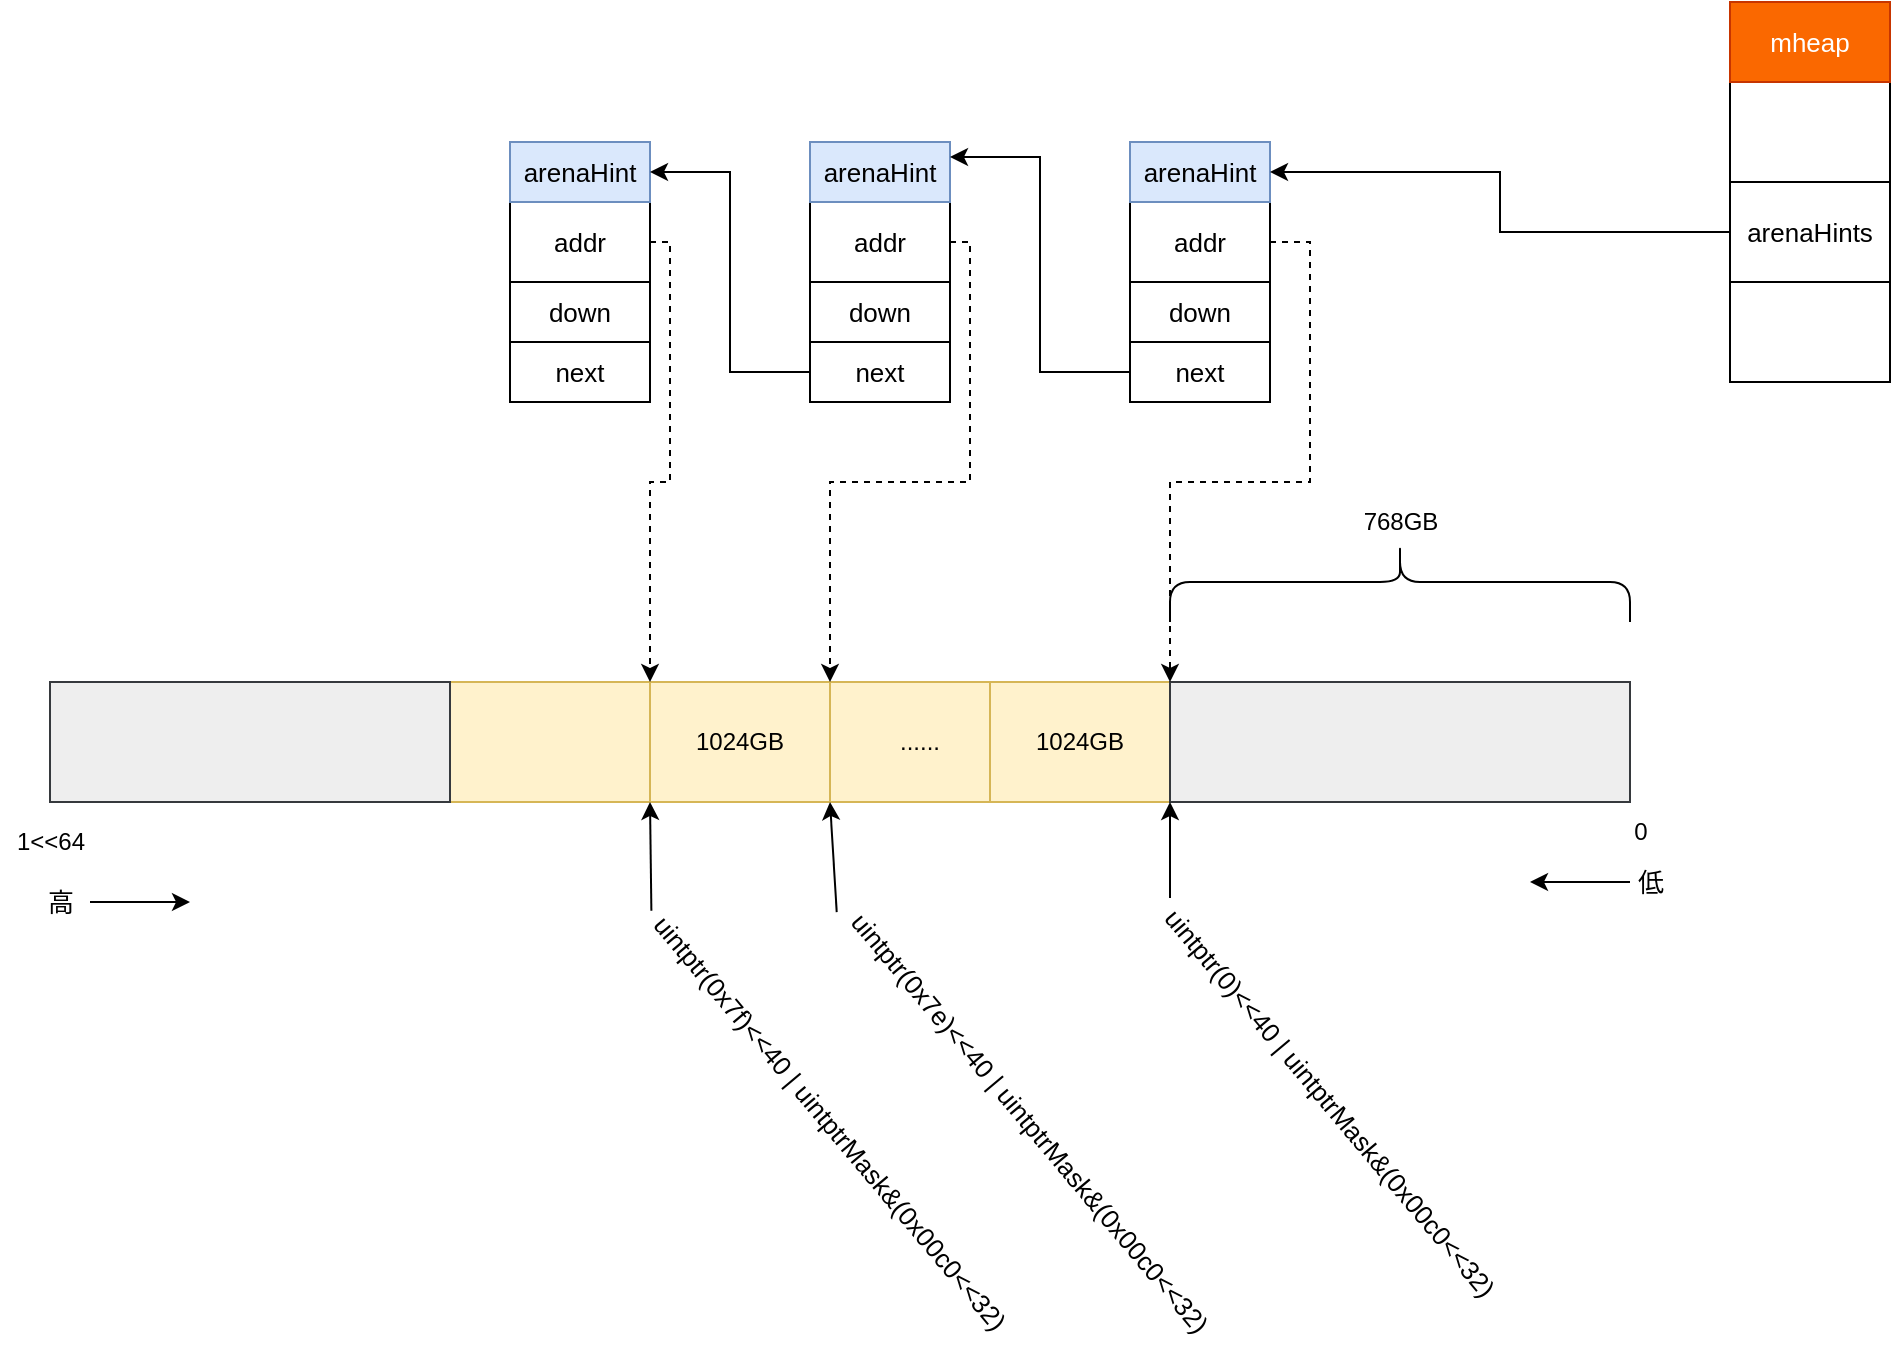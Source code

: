 <mxfile version="13.0.3" type="device" pages="5"><diagram id="-OSwSybr1mcBMREloAQG" name="arena hit"><mxGraphModel dx="4308" dy="5172" grid="1" gridSize="10" guides="1" tooltips="1" connect="1" arrows="1" fold="1" page="1" pageScale="1" pageWidth="3300" pageHeight="4681" math="0" shadow="0"><root><mxCell id="0"/><mxCell id="1" parent="0"/><mxCell id="WlgtdT4H8G-qUKPYdZS3-13" value="" style="rounded=0;whiteSpace=wrap;html=1;fillColor=#fff2cc;strokeColor=#d6b656;" parent="1" vertex="1"><mxGeometry x="100" y="290" width="100" height="60" as="geometry"/></mxCell><mxCell id="WlgtdT4H8G-qUKPYdZS3-65" value="" style="rounded=0;whiteSpace=wrap;html=1;fillColor=#eeeeee;strokeColor=#36393d;" parent="1" vertex="1"><mxGeometry x="-100" y="290" width="200" height="60" as="geometry"/></mxCell><mxCell id="WlgtdT4H8G-qUKPYdZS3-14" value="1024GB" style="rounded=0;whiteSpace=wrap;html=1;fillColor=#fff2cc;strokeColor=#d6b656;" parent="1" vertex="1"><mxGeometry x="200" y="290" width="90" height="60" as="geometry"/></mxCell><mxCell id="WlgtdT4H8G-qUKPYdZS3-16" value="......" style="rounded=0;whiteSpace=wrap;html=1;fillColor=#fff2cc;strokeColor=#d6b656;" parent="1" vertex="1"><mxGeometry x="290" y="290" width="90" height="60" as="geometry"/></mxCell><mxCell id="WlgtdT4H8G-qUKPYdZS3-18" value="1024GB" style="rounded=0;whiteSpace=wrap;html=1;fillColor=#fff2cc;strokeColor=#d6b656;" parent="1" vertex="1"><mxGeometry x="370" y="290" width="90" height="60" as="geometry"/></mxCell><mxCell id="WlgtdT4H8G-qUKPYdZS3-20" value="" style="rounded=0;whiteSpace=wrap;html=1;fillColor=#eeeeee;strokeColor=#36393d;" parent="1" vertex="1"><mxGeometry x="460" y="290" width="230" height="60" as="geometry"/></mxCell><mxCell id="WlgtdT4H8G-qUKPYdZS3-22" value="uintptr(0x7f)&amp;lt;&amp;lt;40 | uintptrMask&amp;amp;(0x00c0&amp;lt;&amp;lt;32)" style="text;html=1;align=center;verticalAlign=middle;resizable=0;points=[];autosize=1;rotation=50;fontSize=13;" parent="1" vertex="1"><mxGeometry x="150" y="500" width="280" height="20" as="geometry"/></mxCell><mxCell id="WlgtdT4H8G-qUKPYdZS3-23" value="uintptr(0x7e)&amp;lt;&amp;lt;40 | uintptrMask&amp;amp;(0x00c0&amp;lt;&amp;lt;32)" style="text;html=1;align=center;verticalAlign=middle;resizable=0;points=[];autosize=1;rotation=50;fontSize=13;" parent="1" vertex="1"><mxGeometry x="250" y="500" width="280" height="20" as="geometry"/></mxCell><mxCell id="WlgtdT4H8G-qUKPYdZS3-25" value="uintptr(0)&amp;lt;&amp;lt;40 | uintptrMask&amp;amp;(0x00c0&amp;lt;&amp;lt;32)" style="text;html=1;align=center;verticalAlign=middle;resizable=0;points=[];autosize=1;rotation=50;fontSize=13;" parent="1" vertex="1"><mxGeometry x="410" y="490" width="260" height="20" as="geometry"/></mxCell><mxCell id="WlgtdT4H8G-qUKPYdZS3-28" value="" style="edgeStyle=orthogonalEdgeStyle;rounded=0;orthogonalLoop=1;jettySize=auto;html=1;fontSize=13;" parent="1" source="WlgtdT4H8G-qUKPYdZS3-26" target="WlgtdT4H8G-qUKPYdZS3-27" edge="1"><mxGeometry relative="1" as="geometry"/></mxCell><mxCell id="WlgtdT4H8G-qUKPYdZS3-55" value="" style="edgeStyle=orthogonalEdgeStyle;rounded=0;orthogonalLoop=1;jettySize=auto;html=1;fontSize=13;" parent="1" source="WlgtdT4H8G-qUKPYdZS3-26" target="WlgtdT4H8G-qUKPYdZS3-54" edge="1"><mxGeometry relative="1" as="geometry"/></mxCell><mxCell id="WlgtdT4H8G-qUKPYdZS3-75" style="edgeStyle=orthogonalEdgeStyle;rounded=0;comic=0;orthogonalLoop=1;jettySize=auto;html=1;entryX=0;entryY=0;entryDx=0;entryDy=0;shadow=0;fontSize=13;dashed=1;" parent="1" source="WlgtdT4H8G-qUKPYdZS3-26" target="WlgtdT4H8G-qUKPYdZS3-14" edge="1"><mxGeometry relative="1" as="geometry"><Array as="points"><mxPoint x="210" y="70"/><mxPoint x="210" y="190"/><mxPoint x="200" y="190"/></Array></mxGeometry></mxCell><mxCell id="WlgtdT4H8G-qUKPYdZS3-26" value="addr" style="rounded=0;whiteSpace=wrap;html=1;fontSize=13;" parent="1" vertex="1"><mxGeometry x="130" y="50" width="70" height="40" as="geometry"/></mxCell><mxCell id="WlgtdT4H8G-qUKPYdZS3-54" value="arenaHint" style="rounded=0;whiteSpace=wrap;html=1;fontSize=13;fillColor=#dae8fc;strokeColor=#6c8ebf;" parent="1" vertex="1"><mxGeometry x="130" y="20" width="70" height="30" as="geometry"/></mxCell><mxCell id="WlgtdT4H8G-qUKPYdZS3-30" value="" style="edgeStyle=orthogonalEdgeStyle;rounded=0;orthogonalLoop=1;jettySize=auto;html=1;fontSize=13;" parent="1" source="WlgtdT4H8G-qUKPYdZS3-27" target="WlgtdT4H8G-qUKPYdZS3-29" edge="1"><mxGeometry relative="1" as="geometry"/></mxCell><mxCell id="WlgtdT4H8G-qUKPYdZS3-27" value="down" style="rounded=0;whiteSpace=wrap;html=1;fontSize=13;" parent="1" vertex="1"><mxGeometry x="130" y="90" width="70" height="30" as="geometry"/></mxCell><mxCell id="WlgtdT4H8G-qUKPYdZS3-29" value="next" style="rounded=0;whiteSpace=wrap;html=1;fontSize=13;" parent="1" vertex="1"><mxGeometry x="130" y="120" width="70" height="30" as="geometry"/></mxCell><mxCell id="WlgtdT4H8G-qUKPYdZS3-32" value="" style="edgeStyle=orthogonalEdgeStyle;rounded=0;orthogonalLoop=1;jettySize=auto;html=1;fontSize=13;" parent="1" source="WlgtdT4H8G-qUKPYdZS3-33" target="WlgtdT4H8G-qUKPYdZS3-35" edge="1"><mxGeometry relative="1" as="geometry"><Array as="points"><mxPoint x="350" y="80"/><mxPoint x="350" y="80"/></Array></mxGeometry></mxCell><mxCell id="WlgtdT4H8G-qUKPYdZS3-53" value="" style="edgeStyle=orthogonalEdgeStyle;rounded=0;orthogonalLoop=1;jettySize=auto;html=1;fontSize=13;" parent="1" source="WlgtdT4H8G-qUKPYdZS3-33" target="WlgtdT4H8G-qUKPYdZS3-52" edge="1"><mxGeometry relative="1" as="geometry"/></mxCell><mxCell id="WlgtdT4H8G-qUKPYdZS3-76" style="edgeStyle=orthogonalEdgeStyle;rounded=0;comic=0;orthogonalLoop=1;jettySize=auto;html=1;shadow=0;fontSize=13;dashed=1;entryX=0;entryY=0;entryDx=0;entryDy=0;" parent="1" source="WlgtdT4H8G-qUKPYdZS3-33" target="WlgtdT4H8G-qUKPYdZS3-16" edge="1"><mxGeometry relative="1" as="geometry"><mxPoint x="280" y="250" as="targetPoint"/><Array as="points"><mxPoint x="360" y="70"/><mxPoint x="360" y="190"/><mxPoint x="290" y="190"/></Array></mxGeometry></mxCell><mxCell id="WlgtdT4H8G-qUKPYdZS3-33" value="addr" style="rounded=0;whiteSpace=wrap;html=1;fontSize=13;" parent="1" vertex="1"><mxGeometry x="280" y="50" width="70" height="40" as="geometry"/></mxCell><mxCell id="WlgtdT4H8G-qUKPYdZS3-52" value="arenaHint" style="rounded=0;whiteSpace=wrap;html=1;fontSize=13;fillColor=#dae8fc;strokeColor=#6c8ebf;" parent="1" vertex="1"><mxGeometry x="280" y="20" width="70" height="30" as="geometry"/></mxCell><mxCell id="WlgtdT4H8G-qUKPYdZS3-34" value="" style="edgeStyle=orthogonalEdgeStyle;rounded=0;orthogonalLoop=1;jettySize=auto;html=1;fontSize=13;" parent="1" source="WlgtdT4H8G-qUKPYdZS3-35" target="WlgtdT4H8G-qUKPYdZS3-36" edge="1"><mxGeometry relative="1" as="geometry"/></mxCell><mxCell id="WlgtdT4H8G-qUKPYdZS3-35" value="down" style="rounded=0;whiteSpace=wrap;html=1;fontSize=13;" parent="1" vertex="1"><mxGeometry x="280" y="90" width="70" height="30" as="geometry"/></mxCell><mxCell id="WlgtdT4H8G-qUKPYdZS3-64" style="edgeStyle=orthogonalEdgeStyle;rounded=0;comic=0;orthogonalLoop=1;jettySize=auto;html=1;entryX=1;entryY=0.5;entryDx=0;entryDy=0;shadow=0;fontSize=13;" parent="1" source="WlgtdT4H8G-qUKPYdZS3-36" target="WlgtdT4H8G-qUKPYdZS3-54" edge="1"><mxGeometry relative="1" as="geometry"/></mxCell><mxCell id="WlgtdT4H8G-qUKPYdZS3-36" value="next" style="rounded=0;whiteSpace=wrap;html=1;fontSize=13;" parent="1" vertex="1"><mxGeometry x="280" y="120" width="70" height="30" as="geometry"/></mxCell><mxCell id="WlgtdT4H8G-qUKPYdZS3-37" value="" style="edgeStyle=orthogonalEdgeStyle;rounded=0;orthogonalLoop=1;jettySize=auto;html=1;fontSize=13;" parent="1" source="WlgtdT4H8G-qUKPYdZS3-38" target="WlgtdT4H8G-qUKPYdZS3-40" edge="1"><mxGeometry relative="1" as="geometry"/></mxCell><mxCell id="WlgtdT4H8G-qUKPYdZS3-51" value="" style="edgeStyle=orthogonalEdgeStyle;rounded=0;orthogonalLoop=1;jettySize=auto;html=1;fontSize=13;" parent="1" source="WlgtdT4H8G-qUKPYdZS3-38" target="WlgtdT4H8G-qUKPYdZS3-50" edge="1"><mxGeometry relative="1" as="geometry"/></mxCell><mxCell id="WlgtdT4H8G-qUKPYdZS3-77" style="edgeStyle=orthogonalEdgeStyle;rounded=0;comic=0;orthogonalLoop=1;jettySize=auto;html=1;entryX=0;entryY=0;entryDx=0;entryDy=0;shadow=0;fontSize=13;dashed=1;" parent="1" source="WlgtdT4H8G-qUKPYdZS3-38" target="WlgtdT4H8G-qUKPYdZS3-20" edge="1"><mxGeometry relative="1" as="geometry"><Array as="points"><mxPoint x="530" y="70"/><mxPoint x="530" y="190"/><mxPoint x="460" y="190"/></Array></mxGeometry></mxCell><mxCell id="WlgtdT4H8G-qUKPYdZS3-38" value="addr" style="rounded=0;whiteSpace=wrap;html=1;fontSize=13;" parent="1" vertex="1"><mxGeometry x="440" y="50" width="70" height="40" as="geometry"/></mxCell><mxCell id="WlgtdT4H8G-qUKPYdZS3-50" value="arenaHint" style="rounded=0;whiteSpace=wrap;html=1;fontSize=13;fillColor=#dae8fc;strokeColor=#6c8ebf;" parent="1" vertex="1"><mxGeometry x="440" y="20" width="70" height="30" as="geometry"/></mxCell><mxCell id="WlgtdT4H8G-qUKPYdZS3-39" value="" style="edgeStyle=orthogonalEdgeStyle;rounded=0;orthogonalLoop=1;jettySize=auto;html=1;fontSize=13;" parent="1" source="WlgtdT4H8G-qUKPYdZS3-40" target="WlgtdT4H8G-qUKPYdZS3-41" edge="1"><mxGeometry relative="1" as="geometry"/></mxCell><mxCell id="WlgtdT4H8G-qUKPYdZS3-40" value="down" style="rounded=0;whiteSpace=wrap;html=1;fontSize=13;" parent="1" vertex="1"><mxGeometry x="440" y="90" width="70" height="30" as="geometry"/></mxCell><mxCell id="WlgtdT4H8G-qUKPYdZS3-62" style="edgeStyle=orthogonalEdgeStyle;rounded=0;comic=0;orthogonalLoop=1;jettySize=auto;html=1;entryX=1;entryY=0.25;entryDx=0;entryDy=0;shadow=0;fontSize=13;" parent="1" source="WlgtdT4H8G-qUKPYdZS3-41" target="WlgtdT4H8G-qUKPYdZS3-52" edge="1"><mxGeometry relative="1" as="geometry"/></mxCell><mxCell id="WlgtdT4H8G-qUKPYdZS3-41" value="next" style="rounded=0;whiteSpace=wrap;html=1;fontSize=13;" parent="1" vertex="1"><mxGeometry x="440" y="120" width="70" height="30" as="geometry"/></mxCell><mxCell id="WlgtdT4H8G-qUKPYdZS3-44" value="" style="edgeStyle=orthogonalEdgeStyle;rounded=0;orthogonalLoop=1;jettySize=auto;html=1;fontSize=13;" parent="1" source="WlgtdT4H8G-qUKPYdZS3-42" target="WlgtdT4H8G-qUKPYdZS3-43" edge="1"><mxGeometry relative="1" as="geometry"/></mxCell><mxCell id="WlgtdT4H8G-qUKPYdZS3-48" value="" style="edgeStyle=orthogonalEdgeStyle;rounded=0;orthogonalLoop=1;jettySize=auto;html=1;fontSize=13;" parent="1" source="WlgtdT4H8G-qUKPYdZS3-42" target="WlgtdT4H8G-qUKPYdZS3-47" edge="1"><mxGeometry relative="1" as="geometry"/></mxCell><mxCell id="WlgtdT4H8G-qUKPYdZS3-42" value="" style="rounded=0;whiteSpace=wrap;html=1;fontSize=13;" parent="1" vertex="1"><mxGeometry x="740" y="-10" width="80" height="50" as="geometry"/></mxCell><mxCell id="WlgtdT4H8G-qUKPYdZS3-47" value="mheap" style="rounded=0;whiteSpace=wrap;html=1;fontSize=13;fillColor=#fa6800;strokeColor=#C73500;fontColor=#ffffff;" parent="1" vertex="1"><mxGeometry x="740" y="-50" width="80" height="40" as="geometry"/></mxCell><mxCell id="WlgtdT4H8G-qUKPYdZS3-46" value="" style="edgeStyle=orthogonalEdgeStyle;rounded=0;orthogonalLoop=1;jettySize=auto;html=1;fontSize=13;" parent="1" source="WlgtdT4H8G-qUKPYdZS3-43" target="WlgtdT4H8G-qUKPYdZS3-45" edge="1"><mxGeometry relative="1" as="geometry"/></mxCell><mxCell id="WlgtdT4H8G-qUKPYdZS3-56" style="edgeStyle=orthogonalEdgeStyle;rounded=0;orthogonalLoop=1;jettySize=auto;html=1;entryX=1;entryY=0.5;entryDx=0;entryDy=0;fontSize=13;" parent="1" source="WlgtdT4H8G-qUKPYdZS3-43" target="WlgtdT4H8G-qUKPYdZS3-50" edge="1"><mxGeometry relative="1" as="geometry"/></mxCell><mxCell id="WlgtdT4H8G-qUKPYdZS3-43" value="arenaHints" style="rounded=0;whiteSpace=wrap;html=1;fontSize=13;" parent="1" vertex="1"><mxGeometry x="740" y="40" width="80" height="50" as="geometry"/></mxCell><mxCell id="WlgtdT4H8G-qUKPYdZS3-45" value="" style="rounded=0;whiteSpace=wrap;html=1;fontSize=13;" parent="1" vertex="1"><mxGeometry x="740" y="90" width="80" height="50" as="geometry"/></mxCell><mxCell id="WlgtdT4H8G-qUKPYdZS3-70" value="" style="endArrow=classic;html=1;shadow=0;fontSize=13;" parent="1" edge="1"><mxGeometry width="50" height="50" relative="1" as="geometry"><mxPoint x="-80" y="400" as="sourcePoint"/><mxPoint x="-30" y="400" as="targetPoint"/><Array as="points"><mxPoint x="-60" y="400"/></Array></mxGeometry></mxCell><mxCell id="WlgtdT4H8G-qUKPYdZS3-71" value="高" style="text;html=1;align=center;verticalAlign=middle;resizable=0;points=[];autosize=1;fontSize=13;" parent="1" vertex="1"><mxGeometry x="-110" y="390" width="30" height="20" as="geometry"/></mxCell><mxCell id="WlgtdT4H8G-qUKPYdZS3-73" value="" style="endArrow=classic;html=1;shadow=0;fontSize=13;" parent="1" edge="1"><mxGeometry width="50" height="50" relative="1" as="geometry"><mxPoint x="690" y="390" as="sourcePoint"/><mxPoint x="640" y="390" as="targetPoint"/></mxGeometry></mxCell><mxCell id="WlgtdT4H8G-qUKPYdZS3-74" value="低" style="text;html=1;align=center;verticalAlign=middle;resizable=0;points=[];autosize=1;fontSize=13;" parent="1" vertex="1"><mxGeometry x="685" y="380" width="30" height="20" as="geometry"/></mxCell><mxCell id="WlgtdT4H8G-qUKPYdZS3-79" value="" style="endArrow=classic;html=1;shadow=0;fontSize=13;entryX=1;entryY=1;entryDx=0;entryDy=0;exitX=0.006;exitY=0.526;exitDx=0;exitDy=0;exitPerimeter=0;" parent="1" source="WlgtdT4H8G-qUKPYdZS3-22" target="WlgtdT4H8G-qUKPYdZS3-13" edge="1"><mxGeometry width="50" height="50" relative="1" as="geometry"><mxPoint x="80" y="410" as="sourcePoint"/><mxPoint x="130" y="360" as="targetPoint"/></mxGeometry></mxCell><mxCell id="WlgtdT4H8G-qUKPYdZS3-80" value="" style="endArrow=classic;html=1;shadow=0;fontSize=13;entryX=0;entryY=1;entryDx=0;entryDy=0;" parent="1" target="WlgtdT4H8G-qUKPYdZS3-20" edge="1"><mxGeometry width="50" height="50" relative="1" as="geometry"><mxPoint x="460" y="398" as="sourcePoint"/><mxPoint x="490" y="350" as="targetPoint"/></mxGeometry></mxCell><mxCell id="WlgtdT4H8G-qUKPYdZS3-81" value="" style="endArrow=classic;html=1;shadow=0;fontSize=13;entryX=0;entryY=1;entryDx=0;entryDy=0;exitX=-0.009;exitY=0.828;exitDx=0;exitDy=0;exitPerimeter=0;" parent="1" source="WlgtdT4H8G-qUKPYdZS3-23" target="WlgtdT4H8G-qUKPYdZS3-16" edge="1"><mxGeometry width="50" height="50" relative="1" as="geometry"><mxPoint x="270" y="400" as="sourcePoint"/><mxPoint x="320" y="350" as="targetPoint"/></mxGeometry></mxCell><mxCell id="D6fGJTKBb-vM7wjxOPj8-1" value="" style="shape=curlyBracket;whiteSpace=wrap;html=1;rounded=1;rotation=90;" vertex="1" parent="1"><mxGeometry x="555" y="125" width="40" height="230" as="geometry"/></mxCell><mxCell id="D6fGJTKBb-vM7wjxOPj8-2" value="0" style="text;html=1;align=center;verticalAlign=middle;resizable=0;points=[];autosize=1;" vertex="1" parent="1"><mxGeometry x="685" y="355" width="20" height="20" as="geometry"/></mxCell><mxCell id="D6fGJTKBb-vM7wjxOPj8-4" value="1&amp;lt;&amp;lt;64" style="text;html=1;align=center;verticalAlign=middle;resizable=0;points=[];autosize=1;" vertex="1" parent="1"><mxGeometry x="-125" y="360" width="50" height="20" as="geometry"/></mxCell><mxCell id="D6fGJTKBb-vM7wjxOPj8-5" value="768GB" style="text;html=1;align=center;verticalAlign=middle;resizable=0;points=[];autosize=1;" vertex="1" parent="1"><mxGeometry x="550" y="200" width="50" height="20" as="geometry"/></mxCell></root></mxGraphModel></diagram><diagram id="-4zKNUEQlvfgK9Mxb_az" name="创建arena"><mxGraphModel dx="1008" dy="491" grid="1" gridSize="10" guides="1" tooltips="1" connect="1" arrows="1" fold="1" page="1" pageScale="1" pageWidth="3300" pageHeight="4681" math="0" shadow="0"><root><mxCell id="nfeu-pArhWZ63HhOgzfT-0"/><mxCell id="nfeu-pArhWZ63HhOgzfT-1" parent="nfeu-pArhWZ63HhOgzfT-0"/><mxCell id="wcLenjgXFck1S-2-FpCz-0" value="......" style="rounded=0;whiteSpace=wrap;html=1;fillColor=#d5e8d4;strokeColor=#82b366;" vertex="1" parent="nfeu-pArhWZ63HhOgzfT-1"><mxGeometry x="490" y="140" width="80" height="50" as="geometry"/></mxCell><mxCell id="wcLenjgXFck1S-2-FpCz-3" value="64MB&lt;br&gt;heapArena" style="rounded=0;whiteSpace=wrap;html=1;fillColor=#d5e8d4;strokeColor=#82b366;" vertex="1" parent="nfeu-pArhWZ63HhOgzfT-1"><mxGeometry x="570" y="140" width="80" height="50" as="geometry"/></mxCell><mxCell id="wcLenjgXFck1S-2-FpCz-5" value="64MB&lt;br&gt;heapArena" style="rounded=0;whiteSpace=wrap;html=1;fillColor=#d5e8d4;strokeColor=#82b366;" vertex="1" parent="nfeu-pArhWZ63HhOgzfT-1"><mxGeometry x="650" y="140" width="80" height="50" as="geometry"/></mxCell><mxCell id="wcLenjgXFck1S-2-FpCz-1" value="" style="rounded=0;whiteSpace=wrap;html=1;fillColor=#d5e8d4;strokeColor=#82b366;" vertex="1" parent="nfeu-pArhWZ63HhOgzfT-1"><mxGeometry x="410" y="140" width="80" height="50" as="geometry"/></mxCell><mxCell id="wcLenjgXFck1S-2-FpCz-7" value="" style="rounded=0;whiteSpace=wrap;html=1;fillColor=#d5e8d4;strokeColor=#82b366;" vertex="1" parent="nfeu-pArhWZ63HhOgzfT-1"><mxGeometry x="330" y="140" width="80" height="50" as="geometry"/></mxCell><mxCell id="wcLenjgXFck1S-2-FpCz-9" value="" style="rounded=0;whiteSpace=wrap;html=1;fillColor=#d5e8d4;strokeColor=#82b366;" vertex="1" parent="nfeu-pArhWZ63HhOgzfT-1"><mxGeometry x="250" y="140" width="80" height="50" as="geometry"/></mxCell><mxCell id="aCV8wA_qU5Xeg7F4D9hh-1" value="......" style="rounded=0;whiteSpace=wrap;html=1;fillColor=#d5e8d4;strokeColor=#82b366;" vertex="1" parent="nfeu-pArhWZ63HhOgzfT-1"><mxGeometry x="170" y="140" width="80" height="50" as="geometry"/></mxCell><mxCell id="aCV8wA_qU5Xeg7F4D9hh-3" value="64MB" style="rounded=0;whiteSpace=wrap;html=1;fillColor=#d5e8d4;strokeColor=#82b366;" vertex="1" parent="nfeu-pArhWZ63HhOgzfT-1"><mxGeometry x="90" y="140" width="80" height="50" as="geometry"/></mxCell><mxCell id="W-xnAKy16qYpZOrQfI9a-0" value="0" style="text;html=1;align=center;verticalAlign=middle;resizable=0;points=[];autosize=1;fontColor=#FF3333;" vertex="1" parent="nfeu-pArhWZ63HhOgzfT-1"><mxGeometry x="680" y="207" width="20" height="20" as="geometry"/></mxCell><mxCell id="W-xnAKy16qYpZOrQfI9a-1" value="1" style="text;html=1;align=center;verticalAlign=middle;resizable=0;points=[];autosize=1;fontColor=#FF3333;" vertex="1" parent="nfeu-pArhWZ63HhOgzfT-1"><mxGeometry x="600" y="207" width="20" height="20" as="geometry"/></mxCell><mxCell id="W-xnAKy16qYpZOrQfI9a-2" value="1&amp;lt;&amp;lt;22" style="text;html=1;align=center;verticalAlign=middle;resizable=0;points=[];autosize=1;fontColor=#FF3333;" vertex="1" parent="nfeu-pArhWZ63HhOgzfT-1"><mxGeometry x="105" y="200" width="50" height="20" as="geometry"/></mxCell><mxCell id="W-xnAKy16qYpZOrQfI9a-3" value="" style="shape=curlyBracket;whiteSpace=wrap;html=1;rounded=1;rotation=90;" vertex="1" parent="nfeu-pArhWZ63HhOgzfT-1"><mxGeometry x="376.85" y="-243.16" width="64.99" height="642.11" as="geometry"/></mxCell><mxCell id="W-xnAKy16qYpZOrQfI9a-4" value="1&amp;lt;&amp;lt;22*64MB=1&amp;lt;&amp;lt;48=256TB&lt;br&gt;一个arena的范围" style="text;html=1;align=center;verticalAlign=middle;resizable=0;points=[];autosize=1;" vertex="1" parent="nfeu-pArhWZ63HhOgzfT-1"><mxGeometry x="405" y="27" width="170" height="30" as="geometry"/></mxCell><mxCell id="M32yfFR2i-yJBQat_ECB-0" value="" style="edgeStyle=orthogonalEdgeStyle;rounded=0;orthogonalLoop=1;jettySize=auto;html=1;fontColor=#FF3333;" edge="1" parent="nfeu-pArhWZ63HhOgzfT-1" source="M32yfFR2i-yJBQat_ECB-1" target="M32yfFR2i-yJBQat_ECB-4"><mxGeometry relative="1" as="geometry"/></mxCell><mxCell id="M32yfFR2i-yJBQat_ECB-1" value="" style="rounded=0;whiteSpace=wrap;html=1;fontColor=#FF3333;" vertex="1" parent="nfeu-pArhWZ63HhOgzfT-1"><mxGeometry x="80" y="300" width="80" height="50" as="geometry"/></mxCell><mxCell id="M32yfFR2i-yJBQat_ECB-2" value="" style="edgeStyle=orthogonalEdgeStyle;rounded=0;orthogonalLoop=1;jettySize=auto;html=1;fontColor=#FF3333;" edge="1" parent="nfeu-pArhWZ63HhOgzfT-1" source="M32yfFR2i-yJBQat_ECB-4" target="M32yfFR2i-yJBQat_ECB-5"><mxGeometry relative="1" as="geometry"/></mxCell><mxCell id="M32yfFR2i-yJBQat_ECB-3" style="edgeStyle=orthogonalEdgeStyle;rounded=0;orthogonalLoop=1;jettySize=auto;html=1;entryX=0;entryY=0.5;entryDx=0;entryDy=0;fontColor=#000000;" edge="1" parent="nfeu-pArhWZ63HhOgzfT-1" source="M32yfFR2i-yJBQat_ECB-4" target="M32yfFR2i-yJBQat_ECB-6"><mxGeometry relative="1" as="geometry"/></mxCell><mxCell id="M32yfFR2i-yJBQat_ECB-4" value="arens[0]" style="rounded=0;whiteSpace=wrap;html=1;fontColor=#000000;" vertex="1" parent="nfeu-pArhWZ63HhOgzfT-1"><mxGeometry x="80" y="350" width="80" height="50" as="geometry"/></mxCell><mxCell id="QQ7_ML2pz5glyddz3Igy-10" value="" style="edgeStyle=orthogonalEdgeStyle;rounded=0;orthogonalLoop=1;jettySize=auto;html=1;dashed=1;fontColor=#FF3333;" edge="1" parent="nfeu-pArhWZ63HhOgzfT-1" source="M32yfFR2i-yJBQat_ECB-5" target="QQ7_ML2pz5glyddz3Igy-9"><mxGeometry relative="1" as="geometry"/></mxCell><mxCell id="M32yfFR2i-yJBQat_ECB-5" value="&lt;font color=&quot;#000000&quot;&gt;allArenas&lt;/font&gt;" style="rounded=0;whiteSpace=wrap;html=1;fontColor=#FF3333;" vertex="1" parent="nfeu-pArhWZ63HhOgzfT-1"><mxGeometry x="80" y="400" width="80" height="50" as="geometry"/></mxCell><mxCell id="QQ7_ML2pz5glyddz3Igy-9" value="&lt;font color=&quot;#000000&quot;&gt;arenaHints&lt;/font&gt;" style="rounded=0;whiteSpace=wrap;html=1;fontColor=#FF3333;" vertex="1" parent="nfeu-pArhWZ63HhOgzfT-1"><mxGeometry x="80" y="450" width="80" height="50" as="geometry"/></mxCell><mxCell id="J_dDtNIgneFBNg8oKkGO-11" style="edgeStyle=orthogonalEdgeStyle;rounded=0;orthogonalLoop=1;jettySize=auto;html=1;fontColor=#FF3333;dashed=1;exitX=0.5;exitY=1;exitDx=0;exitDy=0;" edge="1" parent="nfeu-pArhWZ63HhOgzfT-1" source="QQ7_ML2pz5glyddz3Igy-0"><mxGeometry relative="1" as="geometry"><mxPoint x="550" y="570" as="targetPoint"/><Array as="points"><mxPoint x="585" y="430"/><mxPoint x="550" y="430"/></Array></mxGeometry></mxCell><mxCell id="M32yfFR2i-yJBQat_ECB-6" value="0&lt;br&gt;*heapArena" style="rounded=0;whiteSpace=wrap;html=1;fontColor=#000000;" vertex="1" parent="nfeu-pArhWZ63HhOgzfT-1"><mxGeometry x="270" y="350" width="90" height="50" as="geometry"/></mxCell><mxCell id="M32yfFR2i-yJBQat_ECB-7" value="&lt;span&gt;1&lt;br&gt;*heapArena&lt;/span&gt;" style="rounded=0;whiteSpace=wrap;html=1;fontColor=#000000;" vertex="1" parent="nfeu-pArhWZ63HhOgzfT-1"><mxGeometry x="360" y="350" width="90" height="50" as="geometry"/></mxCell><mxCell id="M32yfFR2i-yJBQat_ECB-8" value="&lt;span&gt;......&lt;br&gt;*heapArena&lt;/span&gt;" style="rounded=0;whiteSpace=wrap;html=1;fontColor=#000000;" vertex="1" parent="nfeu-pArhWZ63HhOgzfT-1"><mxGeometry x="450" y="350" width="90" height="50" as="geometry"/></mxCell><mxCell id="QQ7_ML2pz5glyddz3Igy-0" value="&lt;span&gt;2109440&lt;br&gt;*heapArena&lt;/span&gt;" style="rounded=0;whiteSpace=wrap;html=1;fontColor=#000000;" vertex="1" parent="nfeu-pArhWZ63HhOgzfT-1"><mxGeometry x="540" y="350" width="90" height="50" as="geometry"/></mxCell><mxCell id="QQ7_ML2pz5glyddz3Igy-8" style="edgeStyle=orthogonalEdgeStyle;rounded=0;orthogonalLoop=1;jettySize=auto;html=1;dashed=1;fontColor=#FF3333;" edge="1" parent="nfeu-pArhWZ63HhOgzfT-1" source="QQ7_ML2pz5glyddz3Igy-2"><mxGeometry relative="1" as="geometry"><mxPoint x="660" y="580" as="targetPoint"/></mxGeometry></mxCell><mxCell id="QQ7_ML2pz5glyddz3Igy-2" value="&lt;span&gt;2109441&lt;br&gt;*heapArena&lt;/span&gt;" style="rounded=0;whiteSpace=wrap;html=1;fontColor=#000000;" vertex="1" parent="nfeu-pArhWZ63HhOgzfT-1"><mxGeometry x="630" y="350" width="90" height="50" as="geometry"/></mxCell><mxCell id="QQ7_ML2pz5glyddz3Igy-4" value="&lt;span&gt;......&lt;br&gt;*heapArena&lt;/span&gt;" style="rounded=0;whiteSpace=wrap;html=1;fontColor=#000000;" vertex="1" parent="nfeu-pArhWZ63HhOgzfT-1"><mxGeometry x="720" y="350" width="90" height="50" as="geometry"/></mxCell><mxCell id="M32yfFR2i-yJBQat_ECB-13" value="" style="endArrow=none;html=1;fontColor=#000000;" edge="1" parent="nfeu-pArhWZ63HhOgzfT-1"><mxGeometry width="50" height="50" relative="1" as="geometry"><mxPoint x="380" y="582" as="sourcePoint"/><mxPoint x="1060" y="582" as="targetPoint"/></mxGeometry></mxCell><mxCell id="J_dDtNIgneFBNg8oKkGO-5" value="X" style="edgeLabel;html=1;align=center;verticalAlign=middle;resizable=0;points=[];fontColor=#FF3333;" vertex="1" connectable="0" parent="M32yfFR2i-yJBQat_ECB-13"><mxGeometry x="-0.506" y="2" relative="1" as="geometry"><mxPoint as="offset"/></mxGeometry></mxCell><mxCell id="J_dDtNIgneFBNg8oKkGO-1" value="824633720832" style="text;html=1;align=center;verticalAlign=middle;resizable=0;points=[];autosize=1;fontColor=#000000;rotation=60;" vertex="1" parent="nfeu-pArhWZ63HhOgzfT-1"><mxGeometry x="522" y="665" width="100" height="20" as="geometry"/></mxCell><mxCell id="J_dDtNIgneFBNg8oKkGO-3" value="" style="endArrow=classic;html=1;fontColor=#000000;" edge="1" parent="nfeu-pArhWZ63HhOgzfT-1"><mxGeometry width="50" height="50" relative="1" as="geometry"><mxPoint x="550" y="642" as="sourcePoint"/><mxPoint x="550" y="592" as="targetPoint"/></mxGeometry></mxCell><mxCell id="J_dDtNIgneFBNg8oKkGO-4" value="" style="endArrow=classic;html=1;fontColor=#000000;" edge="1" parent="nfeu-pArhWZ63HhOgzfT-1"><mxGeometry width="50" height="50" relative="1" as="geometry"><mxPoint x="660" y="632" as="sourcePoint"/><mxPoint x="660" y="582" as="targetPoint"/></mxGeometry></mxCell><mxCell id="J_dDtNIgneFBNg8oKkGO-7" value="X+64MB" style="text;html=1;align=center;verticalAlign=middle;resizable=0;points=[];autosize=1;fontColor=#FF3333;" vertex="1" parent="nfeu-pArhWZ63HhOgzfT-1"><mxGeometry x="644" y="645" width="60" height="20" as="geometry"/></mxCell><mxCell id="J_dDtNIgneFBNg8oKkGO-9" value="" style="endArrow=classic;html=1;fontColor=#000000;" edge="1" parent="nfeu-pArhWZ63HhOgzfT-1"><mxGeometry width="50" height="50" relative="1" as="geometry"><mxPoint x="766" y="629" as="sourcePoint"/><mxPoint x="766" y="582" as="targetPoint"/></mxGeometry></mxCell><mxCell id="J_dDtNIgneFBNg8oKkGO-10" value="X+2*64MB" style="text;html=1;align=center;verticalAlign=middle;resizable=0;points=[];autosize=1;fontColor=#FF3333;" vertex="1" parent="nfeu-pArhWZ63HhOgzfT-1"><mxGeometry x="745" y="642" width="70" height="20" as="geometry"/></mxCell><mxCell id="QQ7_ML2pz5glyddz3Igy-14" value="mheap" style="rounded=0;whiteSpace=wrap;html=1;fillColor=#fff2cc;strokeColor=#d6b656;" vertex="1" parent="nfeu-pArhWZ63HhOgzfT-1"><mxGeometry x="80" y="270" width="80" height="30" as="geometry"/></mxCell></root></mxGraphModel></diagram><diagram id="ZbgGkUUCFIT_J-mPWr83" name="arena分割为span"><mxGraphModel dx="4308" dy="5172" grid="1" gridSize="10" guides="1" tooltips="1" connect="1" arrows="1" fold="1" page="1" pageScale="1" pageWidth="3300" pageHeight="4681" math="0" shadow="0"><root><mxCell id="SpbcNPNMR_-ColEPD8d6-0"/><mxCell id="SpbcNPNMR_-ColEPD8d6-1" parent="SpbcNPNMR_-ColEPD8d6-0"/><mxCell id="wAOAeOfsRKl_JyfxHE6E-13" value="" style="edgeStyle=orthogonalEdgeStyle;rounded=0;orthogonalLoop=1;jettySize=auto;html=1;fontColor=#FF3333;" edge="1" parent="SpbcNPNMR_-ColEPD8d6-1" source="wAOAeOfsRKl_JyfxHE6E-14" target="wAOAeOfsRKl_JyfxHE6E-17"><mxGeometry relative="1" as="geometry"/></mxCell><mxCell id="wAOAeOfsRKl_JyfxHE6E-39" value="" style="edgeStyle=orthogonalEdgeStyle;rounded=0;orthogonalLoop=1;jettySize=auto;html=1;dashed=1;fontColor=#000000;" edge="1" parent="SpbcNPNMR_-ColEPD8d6-1" source="wAOAeOfsRKl_JyfxHE6E-14" target="wAOAeOfsRKl_JyfxHE6E-38"><mxGeometry relative="1" as="geometry"/></mxCell><mxCell id="wAOAeOfsRKl_JyfxHE6E-14" value="" style="rounded=0;whiteSpace=wrap;html=1;fontColor=#FF3333;" vertex="1" parent="SpbcNPNMR_-ColEPD8d6-1"><mxGeometry x="-230" y="30" width="80" height="50" as="geometry"/></mxCell><mxCell id="wAOAeOfsRKl_JyfxHE6E-41" value="" style="edgeStyle=orthogonalEdgeStyle;rounded=0;orthogonalLoop=1;jettySize=auto;html=1;dashed=1;fontColor=#000000;" edge="1" parent="SpbcNPNMR_-ColEPD8d6-1" source="wAOAeOfsRKl_JyfxHE6E-38" target="wAOAeOfsRKl_JyfxHE6E-40"><mxGeometry relative="1" as="geometry"/></mxCell><mxCell id="wAOAeOfsRKl_JyfxHE6E-38" value="" style="rounded=0;whiteSpace=wrap;html=1;fontColor=#FF3333;" vertex="1" parent="SpbcNPNMR_-ColEPD8d6-1"><mxGeometry x="-230" y="-20" width="80" height="50" as="geometry"/></mxCell><mxCell id="wAOAeOfsRKl_JyfxHE6E-113" style="edgeStyle=orthogonalEdgeStyle;rounded=0;orthogonalLoop=1;jettySize=auto;html=1;entryX=0;entryY=0.5;entryDx=0;entryDy=0;dashed=1;fontColor=#000000;" edge="1" parent="SpbcNPNMR_-ColEPD8d6-1" source="wAOAeOfsRKl_JyfxHE6E-40" target="wAOAeOfsRKl_JyfxHE6E-69"><mxGeometry relative="1" as="geometry"><Array as="points"><mxPoint x="-10" y="-55"/><mxPoint x="-10" y="-55"/></Array></mxGeometry></mxCell><mxCell id="wAOAeOfsRKl_JyfxHE6E-115" value="" style="edgeStyle=orthogonalEdgeStyle;rounded=0;orthogonalLoop=1;jettySize=auto;html=1;dashed=1;fontColor=#000000;" edge="1" parent="SpbcNPNMR_-ColEPD8d6-1" source="wAOAeOfsRKl_JyfxHE6E-40" target="wAOAeOfsRKl_JyfxHE6E-114"><mxGeometry relative="1" as="geometry"/></mxCell><mxCell id="wAOAeOfsRKl_JyfxHE6E-40" value="&lt;font color=&quot;#000000&quot;&gt;free&lt;/font&gt;" style="rounded=0;whiteSpace=wrap;html=1;fontColor=#FF3333;" vertex="1" parent="SpbcNPNMR_-ColEPD8d6-1"><mxGeometry x="-230" y="-70" width="80" height="50" as="geometry"/></mxCell><mxCell id="wAOAeOfsRKl_JyfxHE6E-114" value="mheap" style="rounded=0;whiteSpace=wrap;html=1;fontColor=#ffffff;fillColor=#f0a30a;strokeColor=#BD7000;" vertex="1" parent="SpbcNPNMR_-ColEPD8d6-1"><mxGeometry x="-230" y="-100" width="80" height="30" as="geometry"/></mxCell><mxCell id="wAOAeOfsRKl_JyfxHE6E-15" value="" style="edgeStyle=orthogonalEdgeStyle;rounded=0;orthogonalLoop=1;jettySize=auto;html=1;fontColor=#FF3333;" edge="1" parent="SpbcNPNMR_-ColEPD8d6-1" source="wAOAeOfsRKl_JyfxHE6E-17" target="wAOAeOfsRKl_JyfxHE6E-19"><mxGeometry relative="1" as="geometry"/></mxCell><mxCell id="wAOAeOfsRKl_JyfxHE6E-16" style="edgeStyle=orthogonalEdgeStyle;rounded=0;orthogonalLoop=1;jettySize=auto;html=1;entryX=0;entryY=0.5;entryDx=0;entryDy=0;fontColor=#000000;dashed=1;" edge="1" parent="SpbcNPNMR_-ColEPD8d6-1" source="wAOAeOfsRKl_JyfxHE6E-17" target="wAOAeOfsRKl_JyfxHE6E-22"><mxGeometry relative="1" as="geometry"/></mxCell><mxCell id="wAOAeOfsRKl_JyfxHE6E-17" value="arens[0]" style="rounded=0;whiteSpace=wrap;html=1;fontColor=#000000;" vertex="1" parent="SpbcNPNMR_-ColEPD8d6-1"><mxGeometry x="-230" y="80" width="80" height="50" as="geometry"/></mxCell><mxCell id="wAOAeOfsRKl_JyfxHE6E-18" value="" style="edgeStyle=orthogonalEdgeStyle;rounded=0;orthogonalLoop=1;jettySize=auto;html=1;dashed=1;fontColor=#FF3333;" edge="1" parent="SpbcNPNMR_-ColEPD8d6-1" source="wAOAeOfsRKl_JyfxHE6E-19" target="wAOAeOfsRKl_JyfxHE6E-20"><mxGeometry relative="1" as="geometry"/></mxCell><mxCell id="wAOAeOfsRKl_JyfxHE6E-19" value="&lt;font color=&quot;#000000&quot;&gt;allArenas&lt;/font&gt;" style="rounded=0;whiteSpace=wrap;html=1;fontColor=#FF3333;" vertex="1" parent="SpbcNPNMR_-ColEPD8d6-1"><mxGeometry x="-230" y="130" width="80" height="50" as="geometry"/></mxCell><mxCell id="wAOAeOfsRKl_JyfxHE6E-20" value="&lt;font color=&quot;#000000&quot;&gt;arenaHints&lt;/font&gt;" style="rounded=0;whiteSpace=wrap;html=1;fontColor=#FF3333;" vertex="1" parent="SpbcNPNMR_-ColEPD8d6-1"><mxGeometry x="-230" y="180" width="80" height="50" as="geometry"/></mxCell><mxCell id="wAOAeOfsRKl_JyfxHE6E-21" style="edgeStyle=orthogonalEdgeStyle;rounded=0;orthogonalLoop=1;jettySize=auto;html=1;fontColor=#FF3333;dashed=1;exitX=0.5;exitY=1;exitDx=0;exitDy=0;" edge="1" parent="SpbcNPNMR_-ColEPD8d6-1" source="wAOAeOfsRKl_JyfxHE6E-25"><mxGeometry relative="1" as="geometry"><mxPoint x="550" y="570" as="targetPoint"/><Array as="points"><mxPoint x="585" y="430"/><mxPoint x="550" y="430"/></Array></mxGeometry></mxCell><mxCell id="wAOAeOfsRKl_JyfxHE6E-22" value="0&lt;br&gt;*heapArena" style="rounded=0;whiteSpace=wrap;html=1;fontColor=#000000;" vertex="1" parent="SpbcNPNMR_-ColEPD8d6-1"><mxGeometry x="270" y="350" width="90" height="50" as="geometry"/></mxCell><mxCell id="wAOAeOfsRKl_JyfxHE6E-23" value="&lt;span&gt;1&lt;br&gt;*heapArena&lt;/span&gt;" style="rounded=0;whiteSpace=wrap;html=1;fontColor=#000000;" vertex="1" parent="SpbcNPNMR_-ColEPD8d6-1"><mxGeometry x="360" y="350" width="90" height="50" as="geometry"/></mxCell><mxCell id="wAOAeOfsRKl_JyfxHE6E-24" value="&lt;span&gt;......&lt;br&gt;*heapArena&lt;/span&gt;" style="rounded=0;whiteSpace=wrap;html=1;fontColor=#000000;" vertex="1" parent="SpbcNPNMR_-ColEPD8d6-1"><mxGeometry x="450" y="350" width="90" height="50" as="geometry"/></mxCell><mxCell id="wAOAeOfsRKl_JyfxHE6E-25" value="&lt;span&gt;2109440&lt;br&gt;*heapArena&lt;/span&gt;" style="rounded=0;whiteSpace=wrap;html=1;fillColor=#ffe6cc;strokeColor=#d79b00;" vertex="1" parent="SpbcNPNMR_-ColEPD8d6-1"><mxGeometry x="540" y="350" width="90" height="50" as="geometry"/></mxCell><mxCell id="wAOAeOfsRKl_JyfxHE6E-26" style="edgeStyle=orthogonalEdgeStyle;rounded=0;orthogonalLoop=1;jettySize=auto;html=1;dashed=1;fontColor=#FF3333;" edge="1" parent="SpbcNPNMR_-ColEPD8d6-1" source="wAOAeOfsRKl_JyfxHE6E-27"><mxGeometry relative="1" as="geometry"><mxPoint x="660" y="580" as="targetPoint"/></mxGeometry></mxCell><mxCell id="wAOAeOfsRKl_JyfxHE6E-27" value="&lt;span&gt;2109441&lt;br&gt;*heapArena&lt;/span&gt;" style="rounded=0;whiteSpace=wrap;html=1;fontColor=#000000;" vertex="1" parent="SpbcNPNMR_-ColEPD8d6-1"><mxGeometry x="630" y="350" width="90" height="50" as="geometry"/></mxCell><mxCell id="wAOAeOfsRKl_JyfxHE6E-28" value="&lt;span&gt;......&lt;br&gt;*heapArena&lt;/span&gt;" style="rounded=0;whiteSpace=wrap;html=1;fontColor=#000000;" vertex="1" parent="SpbcNPNMR_-ColEPD8d6-1"><mxGeometry x="720" y="350" width="90" height="50" as="geometry"/></mxCell><mxCell id="wAOAeOfsRKl_JyfxHE6E-29" value="" style="endArrow=none;html=1;fontColor=#000000;" edge="1" parent="SpbcNPNMR_-ColEPD8d6-1"><mxGeometry width="50" height="50" relative="1" as="geometry"><mxPoint x="380" y="582" as="sourcePoint"/><mxPoint x="1060" y="582" as="targetPoint"/></mxGeometry></mxCell><mxCell id="wAOAeOfsRKl_JyfxHE6E-30" value="X" style="edgeLabel;html=1;align=center;verticalAlign=middle;resizable=0;points=[];fontColor=#FF3333;" vertex="1" connectable="0" parent="wAOAeOfsRKl_JyfxHE6E-29"><mxGeometry x="-0.506" y="2" relative="1" as="geometry"><mxPoint as="offset"/></mxGeometry></mxCell><mxCell id="wAOAeOfsRKl_JyfxHE6E-31" value="824633720832" style="text;html=1;align=center;verticalAlign=middle;resizable=0;points=[];autosize=1;fontColor=#000000;rotation=60;" vertex="1" parent="SpbcNPNMR_-ColEPD8d6-1"><mxGeometry x="522" y="665" width="100" height="20" as="geometry"/></mxCell><mxCell id="wAOAeOfsRKl_JyfxHE6E-32" value="" style="endArrow=classic;html=1;fontColor=#000000;" edge="1" parent="SpbcNPNMR_-ColEPD8d6-1"><mxGeometry width="50" height="50" relative="1" as="geometry"><mxPoint x="550" y="642" as="sourcePoint"/><mxPoint x="550" y="592" as="targetPoint"/></mxGeometry></mxCell><mxCell id="wAOAeOfsRKl_JyfxHE6E-33" value="" style="endArrow=classic;html=1;fontColor=#000000;" edge="1" parent="SpbcNPNMR_-ColEPD8d6-1"><mxGeometry width="50" height="50" relative="1" as="geometry"><mxPoint x="660" y="632" as="sourcePoint"/><mxPoint x="660" y="582" as="targetPoint"/></mxGeometry></mxCell><mxCell id="wAOAeOfsRKl_JyfxHE6E-34" value="X+64MB" style="text;html=1;align=center;verticalAlign=middle;resizable=0;points=[];autosize=1;fontColor=#FF3333;" vertex="1" parent="SpbcNPNMR_-ColEPD8d6-1"><mxGeometry x="644" y="645" width="60" height="20" as="geometry"/></mxCell><mxCell id="wAOAeOfsRKl_JyfxHE6E-35" value="" style="endArrow=classic;html=1;fontColor=#000000;" edge="1" parent="SpbcNPNMR_-ColEPD8d6-1"><mxGeometry width="50" height="50" relative="1" as="geometry"><mxPoint x="766" y="629" as="sourcePoint"/><mxPoint x="766" y="582" as="targetPoint"/></mxGeometry></mxCell><mxCell id="wAOAeOfsRKl_JyfxHE6E-36" value="X+2*64MB" style="text;html=1;align=center;verticalAlign=middle;resizable=0;points=[];autosize=1;fontColor=#FF3333;" vertex="1" parent="SpbcNPNMR_-ColEPD8d6-1"><mxGeometry x="745" y="642" width="70" height="20" as="geometry"/></mxCell><mxCell id="wAOAeOfsRKl_JyfxHE6E-51" value="" style="edgeStyle=orthogonalEdgeStyle;rounded=0;orthogonalLoop=1;jettySize=auto;html=1;dashed=1;fontColor=#000000;" edge="1" parent="SpbcNPNMR_-ColEPD8d6-1" source="wAOAeOfsRKl_JyfxHE6E-49" target="wAOAeOfsRKl_JyfxHE6E-50"><mxGeometry relative="1" as="geometry"/></mxCell><mxCell id="wAOAeOfsRKl_JyfxHE6E-56" value="" style="edgeStyle=orthogonalEdgeStyle;rounded=0;orthogonalLoop=1;jettySize=auto;html=1;dashed=1;fontColor=#000000;" edge="1" parent="SpbcNPNMR_-ColEPD8d6-1" source="wAOAeOfsRKl_JyfxHE6E-49" target="wAOAeOfsRKl_JyfxHE6E-55"><mxGeometry relative="1" as="geometry"/></mxCell><mxCell id="wAOAeOfsRKl_JyfxHE6E-49" value="..." style="rounded=0;whiteSpace=wrap;html=1;fontColor=#000000;" vertex="1" parent="SpbcNPNMR_-ColEPD8d6-1"><mxGeometry x="610" y="-70" width="60" height="30" as="geometry"/></mxCell><mxCell id="wAOAeOfsRKl_JyfxHE6E-55" value="msapn" style="rounded=0;whiteSpace=wrap;html=1;fillColor=#d5e8d4;strokeColor=#82b366;" vertex="1" parent="SpbcNPNMR_-ColEPD8d6-1"><mxGeometry x="610" y="-100" width="60" height="30" as="geometry"/></mxCell><mxCell id="wAOAeOfsRKl_JyfxHE6E-53" value="" style="edgeStyle=orthogonalEdgeStyle;rounded=0;orthogonalLoop=1;jettySize=auto;html=1;dashed=1;fontColor=#000000;" edge="1" parent="SpbcNPNMR_-ColEPD8d6-1" source="wAOAeOfsRKl_JyfxHE6E-50" target="wAOAeOfsRKl_JyfxHE6E-52"><mxGeometry relative="1" as="geometry"/></mxCell><mxCell id="wAOAeOfsRKl_JyfxHE6E-94" style="edgeStyle=orthogonalEdgeStyle;rounded=0;orthogonalLoop=1;jettySize=auto;html=1;entryX=0.25;entryY=0;entryDx=0;entryDy=0;dashed=1;fontColor=#000000;" edge="1" parent="SpbcNPNMR_-ColEPD8d6-1" source="wAOAeOfsRKl_JyfxHE6E-50" target="wAOAeOfsRKl_JyfxHE6E-76"><mxGeometry relative="1" as="geometry"><Array as="points"><mxPoint x="798" y="-20"/></Array></mxGeometry></mxCell><mxCell id="wAOAeOfsRKl_JyfxHE6E-50" value="startAddr" style="rounded=0;whiteSpace=wrap;html=1;fontColor=#000000;" vertex="1" parent="SpbcNPNMR_-ColEPD8d6-1"><mxGeometry x="610" y="-40" width="60" height="30" as="geometry"/></mxCell><mxCell id="wAOAeOfsRKl_JyfxHE6E-52" value="npages" style="rounded=0;whiteSpace=wrap;html=1;fontColor=#000000;" vertex="1" parent="SpbcNPNMR_-ColEPD8d6-1"><mxGeometry x="610" y="-10" width="60" height="30" as="geometry"/></mxCell><mxCell id="wAOAeOfsRKl_JyfxHE6E-99" style="edgeStyle=orthogonalEdgeStyle;rounded=0;orthogonalLoop=1;jettySize=auto;html=1;entryX=0;entryY=0.25;entryDx=0;entryDy=0;dashed=1;fontColor=#000000;" edge="1" parent="SpbcNPNMR_-ColEPD8d6-1" source="wAOAeOfsRKl_JyfxHE6E-58" target="wAOAeOfsRKl_JyfxHE6E-76"><mxGeometry relative="1" as="geometry"><Array as="points"><mxPoint x="320" y="-120"/><mxPoint x="560" y="-120"/><mxPoint x="560" y="158"/></Array></mxGeometry></mxCell><mxCell id="wAOAeOfsRKl_JyfxHE6E-58" value="key" style="rounded=0;whiteSpace=wrap;html=1;fontColor=#000000;" vertex="1" parent="SpbcNPNMR_-ColEPD8d6-1"><mxGeometry x="300" y="-70" width="40" height="30" as="geometry"/></mxCell><mxCell id="wAOAeOfsRKl_JyfxHE6E-100" style="edgeStyle=orthogonalEdgeStyle;rounded=0;orthogonalLoop=1;jettySize=auto;html=1;entryX=0;entryY=0.25;entryDx=0;entryDy=0;dashed=1;fontColor=#000000;" edge="1" parent="SpbcNPNMR_-ColEPD8d6-1" source="wAOAeOfsRKl_JyfxHE6E-63" target="wAOAeOfsRKl_JyfxHE6E-55"><mxGeometry relative="1" as="geometry"><Array as="points"><mxPoint x="360" y="-92"/><mxPoint x="495" y="-92"/></Array></mxGeometry></mxCell><mxCell id="wAOAeOfsRKl_JyfxHE6E-63" value="span" style="rounded=0;whiteSpace=wrap;html=1;fontColor=#000000;" vertex="1" parent="SpbcNPNMR_-ColEPD8d6-1"><mxGeometry x="340" y="-70" width="40" height="30" as="geometry"/></mxCell><mxCell id="wAOAeOfsRKl_JyfxHE6E-65" value="right" style="rounded=0;whiteSpace=wrap;html=1;fontColor=#000000;" vertex="1" parent="SpbcNPNMR_-ColEPD8d6-1"><mxGeometry x="380" y="-70" width="40" height="30" as="geometry"/></mxCell><mxCell id="wAOAeOfsRKl_JyfxHE6E-116" value="maxPges" style="rounded=0;whiteSpace=wrap;html=1;fontColor=#000000;" vertex="1" parent="SpbcNPNMR_-ColEPD8d6-1"><mxGeometry x="420" y="-70" width="60" height="30" as="geometry"/></mxCell><mxCell id="wAOAeOfsRKl_JyfxHE6E-59" value="..." style="rounded=0;whiteSpace=wrap;html=1;fontColor=#000000;" vertex="1" parent="SpbcNPNMR_-ColEPD8d6-1"><mxGeometry x="260" y="-70" width="40" height="30" as="geometry"/></mxCell><mxCell id="wAOAeOfsRKl_JyfxHE6E-67" value="left" style="rounded=0;whiteSpace=wrap;html=1;fontColor=#000000;" vertex="1" parent="SpbcNPNMR_-ColEPD8d6-1"><mxGeometry x="220" y="-70" width="40" height="30" as="geometry"/></mxCell><mxCell id="wAOAeOfsRKl_JyfxHE6E-69" value="treapNode" style="rounded=0;whiteSpace=wrap;html=1;fillColor=#fff2cc;strokeColor=#d6b656;" vertex="1" parent="SpbcNPNMR_-ColEPD8d6-1"><mxGeometry x="160" y="-70" width="60" height="30" as="geometry"/></mxCell><mxCell id="wAOAeOfsRKl_JyfxHE6E-73" value="" style="edgeStyle=orthogonalEdgeStyle;rounded=0;orthogonalLoop=1;jettySize=auto;html=1;dashed=1;fontColor=#000000;" edge="1" parent="SpbcNPNMR_-ColEPD8d6-1" source="wAOAeOfsRKl_JyfxHE6E-71" target="wAOAeOfsRKl_JyfxHE6E-72"><mxGeometry relative="1" as="geometry"/></mxCell><mxCell id="wAOAeOfsRKl_JyfxHE6E-77" value="" style="edgeStyle=orthogonalEdgeStyle;rounded=0;orthogonalLoop=1;jettySize=auto;html=1;dashed=1;fontColor=#000000;" edge="1" parent="SpbcNPNMR_-ColEPD8d6-1" source="wAOAeOfsRKl_JyfxHE6E-71" target="wAOAeOfsRKl_JyfxHE6E-76"><mxGeometry relative="1" as="geometry"/></mxCell><mxCell id="wAOAeOfsRKl_JyfxHE6E-71" value="..." style="rounded=0;whiteSpace=wrap;html=1;fontColor=#000000;" vertex="1" parent="SpbcNPNMR_-ColEPD8d6-1"><mxGeometry x="780" y="180" width="70" height="40" as="geometry"/></mxCell><mxCell id="wAOAeOfsRKl_JyfxHE6E-76" value="heapArena" style="rounded=0;whiteSpace=wrap;html=1;fillColor=#ffe6cc;strokeColor=#d79b00;" vertex="1" parent="SpbcNPNMR_-ColEPD8d6-1"><mxGeometry x="780" y="150" width="70" height="30" as="geometry"/></mxCell><mxCell id="wAOAeOfsRKl_JyfxHE6E-75" value="" style="edgeStyle=orthogonalEdgeStyle;rounded=0;orthogonalLoop=1;jettySize=auto;html=1;dashed=1;fontColor=#000000;" edge="1" parent="SpbcNPNMR_-ColEPD8d6-1" source="wAOAeOfsRKl_JyfxHE6E-72" target="wAOAeOfsRKl_JyfxHE6E-74"><mxGeometry relative="1" as="geometry"/></mxCell><mxCell id="wAOAeOfsRKl_JyfxHE6E-72" value="bitmap" style="rounded=0;whiteSpace=wrap;html=1;fontColor=#000000;" vertex="1" parent="SpbcNPNMR_-ColEPD8d6-1"><mxGeometry x="780" y="220" width="70" height="40" as="geometry"/></mxCell><mxCell id="wAOAeOfsRKl_JyfxHE6E-79" value="" style="edgeStyle=orthogonalEdgeStyle;rounded=0;orthogonalLoop=1;jettySize=auto;html=1;dashed=1;fontColor=#000000;" edge="1" parent="SpbcNPNMR_-ColEPD8d6-1" source="wAOAeOfsRKl_JyfxHE6E-74" target="wAOAeOfsRKl_JyfxHE6E-78"><mxGeometry relative="1" as="geometry"/></mxCell><mxCell id="wAOAeOfsRKl_JyfxHE6E-74" value="[8192]*spans" style="rounded=0;whiteSpace=wrap;html=1;fontColor=#000000;" vertex="1" parent="SpbcNPNMR_-ColEPD8d6-1"><mxGeometry x="780" y="260" width="70" height="40" as="geometry"/></mxCell><mxCell id="wAOAeOfsRKl_JyfxHE6E-95" style="edgeStyle=orthogonalEdgeStyle;rounded=0;orthogonalLoop=1;jettySize=auto;html=1;dashed=1;fontColor=#000000;" edge="1" parent="SpbcNPNMR_-ColEPD8d6-1" source="wAOAeOfsRKl_JyfxHE6E-78" target="wAOAeOfsRKl_JyfxHE6E-55"><mxGeometry relative="1" as="geometry"><Array as="points"><mxPoint x="950" y="-80"/></Array></mxGeometry></mxCell><mxCell id="wAOAeOfsRKl_JyfxHE6E-78" value="0&lt;br&gt;8KB" style="rounded=0;whiteSpace=wrap;html=1;fontColor=#000000;" vertex="1" parent="SpbcNPNMR_-ColEPD8d6-1"><mxGeometry x="930" y="260" width="70" height="40" as="geometry"/></mxCell><mxCell id="wAOAeOfsRKl_JyfxHE6E-96" style="edgeStyle=orthogonalEdgeStyle;rounded=0;orthogonalLoop=1;jettySize=auto;html=1;dashed=1;fontColor=#000000;" edge="1" parent="SpbcNPNMR_-ColEPD8d6-1" source="wAOAeOfsRKl_JyfxHE6E-80"><mxGeometry relative="1" as="geometry"><mxPoint x="960" y="-80" as="targetPoint"/><Array as="points"><mxPoint x="1035" y="-80"/></Array></mxGeometry></mxCell><mxCell id="wAOAeOfsRKl_JyfxHE6E-80" value="1&lt;br&gt;8KB" style="rounded=0;whiteSpace=wrap;html=1;fontColor=#000000;" vertex="1" parent="SpbcNPNMR_-ColEPD8d6-1"><mxGeometry x="1000" y="260" width="70" height="40" as="geometry"/></mxCell><mxCell id="wAOAeOfsRKl_JyfxHE6E-82" value="......&lt;br&gt;8KB" style="rounded=0;whiteSpace=wrap;html=1;fontColor=#000000;" vertex="1" parent="SpbcNPNMR_-ColEPD8d6-1"><mxGeometry x="1070" y="260" width="70" height="40" as="geometry"/></mxCell><mxCell id="wAOAeOfsRKl_JyfxHE6E-97" style="edgeStyle=orthogonalEdgeStyle;rounded=0;orthogonalLoop=1;jettySize=auto;html=1;dashed=1;fontColor=#000000;" edge="1" parent="SpbcNPNMR_-ColEPD8d6-1" source="wAOAeOfsRKl_JyfxHE6E-84"><mxGeometry relative="1" as="geometry"><mxPoint x="1060" y="-80" as="targetPoint"/><Array as="points"><mxPoint x="1170" y="-80"/></Array></mxGeometry></mxCell><mxCell id="wAOAeOfsRKl_JyfxHE6E-84" value="8191&lt;br&gt;8KB" style="rounded=0;whiteSpace=wrap;html=1;fontColor=#000000;" vertex="1" parent="SpbcNPNMR_-ColEPD8d6-1"><mxGeometry x="1140" y="260" width="70" height="40" as="geometry"/></mxCell><mxCell id="wAOAeOfsRKl_JyfxHE6E-98" value="初次从OS分配的heapArena被分成一个mspan" style="text;html=1;align=center;verticalAlign=middle;resizable=0;points=[];autosize=1;fontColor=#000000;" vertex="1" parent="SpbcNPNMR_-ColEPD8d6-1"><mxGeometry x="870" y="-104" width="260" height="20" as="geometry"/></mxCell><mxCell id="xBNb75K7eeKuGEixkcvg-0" value="" style="endArrow=none;dashed=1;html=1;fontColor=#FF3333;entryX=0;entryY=0.75;entryDx=0;entryDy=0;exitX=0.25;exitY=0;exitDx=0;exitDy=0;" edge="1" parent="SpbcNPNMR_-ColEPD8d6-1" source="wAOAeOfsRKl_JyfxHE6E-25" target="wAOAeOfsRKl_JyfxHE6E-76"><mxGeometry width="50" height="50" relative="1" as="geometry"><mxPoint x="570" y="340" as="sourcePoint"/><mxPoint x="620" y="290" as="targetPoint"/></mxGeometry></mxCell><mxCell id="xBNb75K7eeKuGEixkcvg-1" value="heapArena" style="edgeLabel;html=1;align=center;verticalAlign=middle;resizable=0;points=[];fontColor=#FF3333;" vertex="1" connectable="0" parent="xBNb75K7eeKuGEixkcvg-0"><mxGeometry x="-0.188" relative="1" as="geometry"><mxPoint as="offset"/></mxGeometry></mxCell><mxCell id="aP-rVzX9K1dLXb8Ni_A3-0" value="" style="shape=curlyBracket;whiteSpace=wrap;html=1;rounded=1;fontColor=#FF3333;rotation=-89;" vertex="1" parent="SpbcNPNMR_-ColEPD8d6-1"><mxGeometry x="554" y="662" width="90" height="110" as="geometry"/></mxCell><mxCell id="aP-rVzX9K1dLXb8Ni_A3-1" value="heapArena范围 64MB" style="text;html=1;align=center;verticalAlign=middle;resizable=0;points=[];autosize=1;fontColor=#FF3333;" vertex="1" parent="SpbcNPNMR_-ColEPD8d6-1"><mxGeometry x="534" y="767" width="130" height="20" as="geometry"/></mxCell></root></mxGraphModel></diagram><diagram id="wqD5erf-ORoNqeCu_TBb" name="span分裂"><mxGraphModel dx="1008" dy="5172" grid="1" gridSize="10" guides="1" tooltips="1" connect="1" arrows="1" fold="1" page="1" pageScale="1" pageWidth="3300" pageHeight="4681" math="0" shadow="0"><root><mxCell id="ACVCocEgX7E_FX8FfAYF-0"/><mxCell id="ACVCocEgX7E_FX8FfAYF-1" parent="ACVCocEgX7E_FX8FfAYF-0"/><mxCell id="ZQ32uVECklUCRuq2xmzB-0" value="" style="edgeStyle=orthogonalEdgeStyle;rounded=0;orthogonalLoop=1;jettySize=auto;html=1;dashed=1;fontColor=#000000;" edge="1" parent="ACVCocEgX7E_FX8FfAYF-1" source="ZQ32uVECklUCRuq2xmzB-2" target="ZQ32uVECklUCRuq2xmzB-5"><mxGeometry relative="1" as="geometry"/></mxCell><mxCell id="ZQ32uVECklUCRuq2xmzB-1" value="" style="edgeStyle=orthogonalEdgeStyle;rounded=0;orthogonalLoop=1;jettySize=auto;html=1;dashed=1;fontColor=#000000;" edge="1" parent="ACVCocEgX7E_FX8FfAYF-1" source="ZQ32uVECklUCRuq2xmzB-2" target="ZQ32uVECklUCRuq2xmzB-3"><mxGeometry relative="1" as="geometry"/></mxCell><mxCell id="ZQ32uVECklUCRuq2xmzB-2" value="..." style="rounded=0;whiteSpace=wrap;html=1;fontColor=#000000;" vertex="1" parent="ACVCocEgX7E_FX8FfAYF-1"><mxGeometry x="340" y="-260" width="60" height="30" as="geometry"/></mxCell><mxCell id="ZQ32uVECklUCRuq2xmzB-3" value="msapnA" style="rounded=0;whiteSpace=wrap;html=1;fillColor=#d5e8d4;strokeColor=#82b366;" vertex="1" parent="ACVCocEgX7E_FX8FfAYF-1"><mxGeometry x="340" y="-290" width="60" height="30" as="geometry"/></mxCell><mxCell id="ZQ32uVECklUCRuq2xmzB-4" value="" style="edgeStyle=orthogonalEdgeStyle;rounded=0;orthogonalLoop=1;jettySize=auto;html=1;dashed=1;fontColor=#000000;" edge="1" parent="ACVCocEgX7E_FX8FfAYF-1" source="ZQ32uVECklUCRuq2xmzB-5" target="ZQ32uVECklUCRuq2xmzB-6"><mxGeometry relative="1" as="geometry"/></mxCell><mxCell id="6xHLEAuHn3E1af8wIxO4-12" style="edgeStyle=orthogonalEdgeStyle;rounded=0;orthogonalLoop=1;jettySize=auto;html=1;entryX=0;entryY=0;entryDx=0;entryDy=0;fontColor=#FF3333;" edge="1" parent="ACVCocEgX7E_FX8FfAYF-1" source="ZQ32uVECklUCRuq2xmzB-5" target="6xHLEAuHn3E1af8wIxO4-8"><mxGeometry relative="1" as="geometry"/></mxCell><mxCell id="6xHLEAuHn3E1af8wIxO4-52" value="X" style="edgeLabel;html=1;align=center;verticalAlign=middle;resizable=0;points=[];fontColor=#FF3333;" vertex="1" connectable="0" parent="6xHLEAuHn3E1af8wIxO4-12"><mxGeometry x="-0.357" y="1" relative="1" as="geometry"><mxPoint as="offset"/></mxGeometry></mxCell><mxCell id="ZQ32uVECklUCRuq2xmzB-5" value="startAddr" style="rounded=0;whiteSpace=wrap;html=1;fontColor=#000000;" vertex="1" parent="ACVCocEgX7E_FX8FfAYF-1"><mxGeometry x="340" y="-230" width="60" height="30" as="geometry"/></mxCell><mxCell id="ZQ32uVECklUCRuq2xmzB-6" value="npages" style="rounded=0;whiteSpace=wrap;html=1;fontColor=#000000;" vertex="1" parent="ACVCocEgX7E_FX8FfAYF-1"><mxGeometry x="340" y="-200" width="60" height="30" as="geometry"/></mxCell><mxCell id="6xHLEAuHn3E1af8wIxO4-0" value="" style="edgeStyle=orthogonalEdgeStyle;rounded=0;orthogonalLoop=1;jettySize=auto;html=1;dashed=1;fontColor=#000000;" edge="1" parent="ACVCocEgX7E_FX8FfAYF-1" source="6xHLEAuHn3E1af8wIxO4-2" target="6xHLEAuHn3E1af8wIxO4-5"><mxGeometry relative="1" as="geometry"/></mxCell><mxCell id="6xHLEAuHn3E1af8wIxO4-1" value="" style="edgeStyle=orthogonalEdgeStyle;rounded=0;orthogonalLoop=1;jettySize=auto;html=1;dashed=1;fontColor=#000000;" edge="1" parent="ACVCocEgX7E_FX8FfAYF-1" source="6xHLEAuHn3E1af8wIxO4-2" target="6xHLEAuHn3E1af8wIxO4-3"><mxGeometry relative="1" as="geometry"/></mxCell><mxCell id="6xHLEAuHn3E1af8wIxO4-2" value="..." style="rounded=0;whiteSpace=wrap;html=1;fontColor=#000000;" vertex="1" parent="ACVCocEgX7E_FX8FfAYF-1"><mxGeometry x="440" y="-120" width="70" height="40" as="geometry"/></mxCell><mxCell id="6xHLEAuHn3E1af8wIxO4-3" value="heapArena" style="rounded=0;whiteSpace=wrap;html=1;fillColor=#ffe6cc;strokeColor=#d79b00;" vertex="1" parent="ACVCocEgX7E_FX8FfAYF-1"><mxGeometry x="440" y="-150" width="70" height="30" as="geometry"/></mxCell><mxCell id="6xHLEAuHn3E1af8wIxO4-4" value="" style="edgeStyle=orthogonalEdgeStyle;rounded=0;orthogonalLoop=1;jettySize=auto;html=1;dashed=1;fontColor=#000000;" edge="1" parent="ACVCocEgX7E_FX8FfAYF-1" source="6xHLEAuHn3E1af8wIxO4-5" target="6xHLEAuHn3E1af8wIxO4-7"><mxGeometry relative="1" as="geometry"/></mxCell><mxCell id="6xHLEAuHn3E1af8wIxO4-5" value="bitmap" style="rounded=0;whiteSpace=wrap;html=1;fontColor=#000000;" vertex="1" parent="ACVCocEgX7E_FX8FfAYF-1"><mxGeometry x="440" y="-80" width="70" height="40" as="geometry"/></mxCell><mxCell id="6xHLEAuHn3E1af8wIxO4-6" value="" style="edgeStyle=orthogonalEdgeStyle;rounded=0;orthogonalLoop=1;jettySize=auto;html=1;dashed=1;fontColor=#000000;" edge="1" parent="ACVCocEgX7E_FX8FfAYF-1" source="6xHLEAuHn3E1af8wIxO4-7" target="6xHLEAuHn3E1af8wIxO4-8"><mxGeometry relative="1" as="geometry"/></mxCell><mxCell id="6xHLEAuHn3E1af8wIxO4-7" value="[8192]*spans" style="rounded=0;whiteSpace=wrap;html=1;fontColor=#000000;" vertex="1" parent="ACVCocEgX7E_FX8FfAYF-1"><mxGeometry x="440" y="-40" width="70" height="40" as="geometry"/></mxCell><mxCell id="6xHLEAuHn3E1af8wIxO4-16" style="edgeStyle=orthogonalEdgeStyle;rounded=0;orthogonalLoop=1;jettySize=auto;html=1;entryX=1;entryY=0.25;entryDx=0;entryDy=0;dashed=1;fontColor=#FF3333;" edge="1" parent="ACVCocEgX7E_FX8FfAYF-1" source="6xHLEAuHn3E1af8wIxO4-8" target="ZQ32uVECklUCRuq2xmzB-3"><mxGeometry relative="1" as="geometry"><Array as="points"><mxPoint x="620" y="-282"/></Array></mxGeometry></mxCell><mxCell id="6xHLEAuHn3E1af8wIxO4-8" value="0&lt;br&gt;8KB" style="rounded=0;whiteSpace=wrap;html=1;fontColor=#000000;" vertex="1" parent="ACVCocEgX7E_FX8FfAYF-1"><mxGeometry x="590" y="-40" width="70" height="40" as="geometry"/></mxCell><mxCell id="6xHLEAuHn3E1af8wIxO4-14" style="edgeStyle=orthogonalEdgeStyle;rounded=0;orthogonalLoop=1;jettySize=auto;html=1;dashed=1;fontColor=#FF3333;" edge="1" parent="ACVCocEgX7E_FX8FfAYF-1" source="6xHLEAuHn3E1af8wIxO4-9"><mxGeometry relative="1" as="geometry"><mxPoint x="620" y="-280" as="targetPoint"/><Array as="points"><mxPoint x="750" y="-20"/><mxPoint x="750" y="-280"/></Array></mxGeometry></mxCell><mxCell id="6xHLEAuHn3E1af8wIxO4-9" value="1&lt;br&gt;8KB" style="rounded=0;whiteSpace=wrap;html=1;fontColor=#000000;" vertex="1" parent="ACVCocEgX7E_FX8FfAYF-1"><mxGeometry x="660" y="-40" width="70" height="40" as="geometry"/></mxCell><mxCell id="6xHLEAuHn3E1af8wIxO4-10" value="......&lt;br&gt;8KB" style="rounded=0;whiteSpace=wrap;html=1;fontColor=#000000;" vertex="1" parent="ACVCocEgX7E_FX8FfAYF-1"><mxGeometry x="730" y="-40" width="70" height="40" as="geometry"/></mxCell><mxCell id="6xHLEAuHn3E1af8wIxO4-15" style="edgeStyle=orthogonalEdgeStyle;rounded=0;orthogonalLoop=1;jettySize=auto;html=1;dashed=1;fontColor=#FF3333;" edge="1" parent="ACVCocEgX7E_FX8FfAYF-1" source="6xHLEAuHn3E1af8wIxO4-11"><mxGeometry relative="1" as="geometry"><mxPoint x="750" y="-280" as="targetPoint"/><Array as="points"><mxPoint x="840" y="-280"/></Array></mxGeometry></mxCell><mxCell id="6xHLEAuHn3E1af8wIxO4-11" value="8191&lt;br&gt;8KB" style="rounded=0;whiteSpace=wrap;html=1;fontColor=#000000;" vertex="1" parent="ACVCocEgX7E_FX8FfAYF-1"><mxGeometry x="800" y="-40" width="70" height="40" as="geometry"/></mxCell><mxCell id="6xHLEAuHn3E1af8wIxO4-18" value="" style="edgeStyle=orthogonalEdgeStyle;rounded=0;orthogonalLoop=1;jettySize=auto;html=1;dashed=1;fontColor=#000000;" edge="1" parent="ACVCocEgX7E_FX8FfAYF-1" source="6xHLEAuHn3E1af8wIxO4-20" target="6xHLEAuHn3E1af8wIxO4-24"><mxGeometry relative="1" as="geometry"/></mxCell><mxCell id="6xHLEAuHn3E1af8wIxO4-19" value="" style="edgeStyle=orthogonalEdgeStyle;rounded=0;orthogonalLoop=1;jettySize=auto;html=1;dashed=1;fontColor=#000000;" edge="1" parent="ACVCocEgX7E_FX8FfAYF-1" source="6xHLEAuHn3E1af8wIxO4-20" target="6xHLEAuHn3E1af8wIxO4-21"><mxGeometry relative="1" as="geometry"/></mxCell><mxCell id="6xHLEAuHn3E1af8wIxO4-20" value="..." style="rounded=0;whiteSpace=wrap;html=1;fontColor=#000000;" vertex="1" parent="ACVCocEgX7E_FX8FfAYF-1"><mxGeometry x="340" y="180" width="60" height="30" as="geometry"/></mxCell><mxCell id="6xHLEAuHn3E1af8wIxO4-21" value="msapnB" style="rounded=0;whiteSpace=wrap;html=1;fillColor=#d5e8d4;strokeColor=#82b366;" vertex="1" parent="ACVCocEgX7E_FX8FfAYF-1"><mxGeometry x="340" y="150" width="60" height="30" as="geometry"/></mxCell><mxCell id="6xHLEAuHn3E1af8wIxO4-22" value="" style="edgeStyle=orthogonalEdgeStyle;rounded=0;orthogonalLoop=1;jettySize=auto;html=1;dashed=1;fontColor=#000000;" edge="1" parent="ACVCocEgX7E_FX8FfAYF-1" source="6xHLEAuHn3E1af8wIxO4-24" target="6xHLEAuHn3E1af8wIxO4-25"><mxGeometry relative="1" as="geometry"/></mxCell><mxCell id="6xHLEAuHn3E1af8wIxO4-23" style="edgeStyle=orthogonalEdgeStyle;rounded=0;orthogonalLoop=1;jettySize=auto;html=1;entryX=0;entryY=0;entryDx=0;entryDy=0;fontColor=#FF3333;" edge="1" parent="ACVCocEgX7E_FX8FfAYF-1" source="6xHLEAuHn3E1af8wIxO4-24" target="6xHLEAuHn3E1af8wIxO4-35"><mxGeometry relative="1" as="geometry"/></mxCell><mxCell id="6xHLEAuHn3E1af8wIxO4-41" value="X" style="edgeLabel;html=1;align=center;verticalAlign=middle;resizable=0;points=[];fontColor=#FF3333;" vertex="1" connectable="0" parent="6xHLEAuHn3E1af8wIxO4-23"><mxGeometry x="-0.237" y="1" relative="1" as="geometry"><mxPoint as="offset"/></mxGeometry></mxCell><mxCell id="6xHLEAuHn3E1af8wIxO4-24" value="startAddr" style="rounded=0;whiteSpace=wrap;html=1;fontColor=#000000;" vertex="1" parent="ACVCocEgX7E_FX8FfAYF-1"><mxGeometry x="340" y="210" width="60" height="30" as="geometry"/></mxCell><mxCell id="6xHLEAuHn3E1af8wIxO4-25" value="npages" style="rounded=0;whiteSpace=wrap;html=1;fontColor=#000000;" vertex="1" parent="ACVCocEgX7E_FX8FfAYF-1"><mxGeometry x="340" y="240" width="60" height="30" as="geometry"/></mxCell><mxCell id="6xHLEAuHn3E1af8wIxO4-26" value="" style="edgeStyle=orthogonalEdgeStyle;rounded=0;orthogonalLoop=1;jettySize=auto;html=1;dashed=1;fontColor=#000000;" edge="1" parent="ACVCocEgX7E_FX8FfAYF-1" source="6xHLEAuHn3E1af8wIxO4-28" target="6xHLEAuHn3E1af8wIxO4-31"><mxGeometry relative="1" as="geometry"/></mxCell><mxCell id="6xHLEAuHn3E1af8wIxO4-27" value="" style="edgeStyle=orthogonalEdgeStyle;rounded=0;orthogonalLoop=1;jettySize=auto;html=1;dashed=1;fontColor=#000000;" edge="1" parent="ACVCocEgX7E_FX8FfAYF-1" source="6xHLEAuHn3E1af8wIxO4-28" target="6xHLEAuHn3E1af8wIxO4-29"><mxGeometry relative="1" as="geometry"/></mxCell><mxCell id="6xHLEAuHn3E1af8wIxO4-28" value="..." style="rounded=0;whiteSpace=wrap;html=1;fontColor=#000000;" vertex="1" parent="ACVCocEgX7E_FX8FfAYF-1"><mxGeometry x="440" y="320" width="70" height="40" as="geometry"/></mxCell><mxCell id="6xHLEAuHn3E1af8wIxO4-29" value="heapArena" style="rounded=0;whiteSpace=wrap;html=1;fillColor=#ffe6cc;strokeColor=#d79b00;" vertex="1" parent="ACVCocEgX7E_FX8FfAYF-1"><mxGeometry x="440" y="290" width="70" height="30" as="geometry"/></mxCell><mxCell id="6xHLEAuHn3E1af8wIxO4-30" value="" style="edgeStyle=orthogonalEdgeStyle;rounded=0;orthogonalLoop=1;jettySize=auto;html=1;dashed=1;fontColor=#000000;" edge="1" parent="ACVCocEgX7E_FX8FfAYF-1" source="6xHLEAuHn3E1af8wIxO4-31" target="6xHLEAuHn3E1af8wIxO4-33"><mxGeometry relative="1" as="geometry"/></mxCell><mxCell id="6xHLEAuHn3E1af8wIxO4-31" value="bitmap" style="rounded=0;whiteSpace=wrap;html=1;fontColor=#000000;" vertex="1" parent="ACVCocEgX7E_FX8FfAYF-1"><mxGeometry x="440" y="360" width="70" height="40" as="geometry"/></mxCell><mxCell id="6xHLEAuHn3E1af8wIxO4-32" value="" style="edgeStyle=orthogonalEdgeStyle;rounded=0;orthogonalLoop=1;jettySize=auto;html=1;dashed=1;fontColor=#000000;" edge="1" parent="ACVCocEgX7E_FX8FfAYF-1" source="6xHLEAuHn3E1af8wIxO4-33" target="6xHLEAuHn3E1af8wIxO4-35"><mxGeometry relative="1" as="geometry"/></mxCell><mxCell id="6xHLEAuHn3E1af8wIxO4-33" value="[8192]*spans" style="rounded=0;whiteSpace=wrap;html=1;fontColor=#000000;" vertex="1" parent="ACVCocEgX7E_FX8FfAYF-1"><mxGeometry x="440" y="400" width="70" height="40" as="geometry"/></mxCell><mxCell id="6xHLEAuHn3E1af8wIxO4-57" style="edgeStyle=orthogonalEdgeStyle;rounded=0;orthogonalLoop=1;jettySize=auto;html=1;entryX=1;entryY=0.25;entryDx=0;entryDy=0;dashed=1;fontColor=#FF3333;" edge="1" parent="ACVCocEgX7E_FX8FfAYF-1" source="6xHLEAuHn3E1af8wIxO4-35" target="6xHLEAuHn3E1af8wIxO4-21"><mxGeometry relative="1" as="geometry"><Array as="points"><mxPoint x="625" y="158"/></Array></mxGeometry></mxCell><mxCell id="6xHLEAuHn3E1af8wIxO4-35" value="0&lt;br&gt;8KB" style="rounded=0;whiteSpace=wrap;html=1;fontColor=#000000;" vertex="1" parent="ACVCocEgX7E_FX8FfAYF-1"><mxGeometry x="590" y="400" width="70" height="40" as="geometry"/></mxCell><mxCell id="6xHLEAuHn3E1af8wIxO4-51" style="edgeStyle=orthogonalEdgeStyle;rounded=0;orthogonalLoop=1;jettySize=auto;html=1;entryX=0;entryY=0.5;entryDx=0;entryDy=0;dashed=1;fontColor=#FF3333;exitX=0.5;exitY=0;exitDx=0;exitDy=0;" edge="1" parent="ACVCocEgX7E_FX8FfAYF-1" source="6xHLEAuHn3E1af8wIxO4-38" target="6xHLEAuHn3E1af8wIxO4-45"><mxGeometry relative="1" as="geometry"><Array as="points"><mxPoint x="765" y="420"/><mxPoint x="760" y="420"/><mxPoint x="760" y="145"/></Array></mxGeometry></mxCell><mxCell id="6xHLEAuHn3E1af8wIxO4-58" style="edgeStyle=orthogonalEdgeStyle;rounded=0;orthogonalLoop=1;jettySize=auto;html=1;dashed=1;fontColor=#FF3333;" edge="1" parent="ACVCocEgX7E_FX8FfAYF-1" source="6xHLEAuHn3E1af8wIxO4-37"><mxGeometry relative="1" as="geometry"><mxPoint x="630" y="160" as="targetPoint"/><Array as="points"><mxPoint x="695" y="160"/></Array></mxGeometry></mxCell><mxCell id="6xHLEAuHn3E1af8wIxO4-37" value="1&lt;br&gt;8KB" style="rounded=0;whiteSpace=wrap;html=1;fontColor=#000000;" vertex="1" parent="ACVCocEgX7E_FX8FfAYF-1"><mxGeometry x="660" y="400" width="70" height="40" as="geometry"/></mxCell><mxCell id="6xHLEAuHn3E1af8wIxO4-38" value="2&lt;br&gt;8KB" style="rounded=0;whiteSpace=wrap;html=1;fontColor=#000000;" vertex="1" parent="ACVCocEgX7E_FX8FfAYF-1"><mxGeometry x="730" y="400" width="70" height="40" as="geometry"/></mxCell><mxCell id="6xHLEAuHn3E1af8wIxO4-55" style="edgeStyle=orthogonalEdgeStyle;rounded=0;orthogonalLoop=1;jettySize=auto;html=1;fontColor=#FF3333;dashed=1;" edge="1" parent="ACVCocEgX7E_FX8FfAYF-1" source="6xHLEAuHn3E1af8wIxO4-40"><mxGeometry relative="1" as="geometry"><mxPoint x="835" y="150" as="targetPoint"/></mxGeometry></mxCell><mxCell id="6xHLEAuHn3E1af8wIxO4-40" value="...&lt;br&gt;8KB" style="rounded=0;whiteSpace=wrap;html=1;fontColor=#000000;" vertex="1" parent="ACVCocEgX7E_FX8FfAYF-1"><mxGeometry x="800" y="400" width="70" height="40" as="geometry"/></mxCell><mxCell id="6xHLEAuHn3E1af8wIxO4-56" style="edgeStyle=orthogonalEdgeStyle;rounded=0;orthogonalLoop=1;jettySize=auto;html=1;fontColor=#FF3333;dashed=1;" edge="1" parent="ACVCocEgX7E_FX8FfAYF-1" source="6xHLEAuHn3E1af8wIxO4-53"><mxGeometry relative="1" as="geometry"><mxPoint x="880" y="150" as="targetPoint"/></mxGeometry></mxCell><mxCell id="6xHLEAuHn3E1af8wIxO4-53" value="8191&lt;br&gt;8KB" style="rounded=0;whiteSpace=wrap;html=1;fontColor=#000000;" vertex="1" parent="ACVCocEgX7E_FX8FfAYF-1"><mxGeometry x="870" y="400" width="70" height="40" as="geometry"/></mxCell><mxCell id="6xHLEAuHn3E1af8wIxO4-42" value="" style="edgeStyle=orthogonalEdgeStyle;rounded=0;orthogonalLoop=1;jettySize=auto;html=1;dashed=1;fontColor=#000000;" edge="1" source="6xHLEAuHn3E1af8wIxO4-44" target="6xHLEAuHn3E1af8wIxO4-47" parent="ACVCocEgX7E_FX8FfAYF-1"><mxGeometry relative="1" as="geometry"/></mxCell><mxCell id="6xHLEAuHn3E1af8wIxO4-43" value="" style="edgeStyle=orthogonalEdgeStyle;rounded=0;orthogonalLoop=1;jettySize=auto;html=1;dashed=1;fontColor=#000000;" edge="1" source="6xHLEAuHn3E1af8wIxO4-44" target="6xHLEAuHn3E1af8wIxO4-45" parent="ACVCocEgX7E_FX8FfAYF-1"><mxGeometry relative="1" as="geometry"/></mxCell><mxCell id="6xHLEAuHn3E1af8wIxO4-44" value="..." style="rounded=0;whiteSpace=wrap;html=1;fontColor=#000000;" vertex="1" parent="ACVCocEgX7E_FX8FfAYF-1"><mxGeometry x="910" y="160" width="60" height="30" as="geometry"/></mxCell><mxCell id="6xHLEAuHn3E1af8wIxO4-45" value="msapnA" style="rounded=0;whiteSpace=wrap;html=1;fillColor=#d5e8d4;strokeColor=#82b366;" vertex="1" parent="ACVCocEgX7E_FX8FfAYF-1"><mxGeometry x="910" y="130" width="60" height="30" as="geometry"/></mxCell><mxCell id="6xHLEAuHn3E1af8wIxO4-46" value="" style="edgeStyle=orthogonalEdgeStyle;rounded=0;orthogonalLoop=1;jettySize=auto;html=1;dashed=1;fontColor=#000000;" edge="1" source="6xHLEAuHn3E1af8wIxO4-47" target="6xHLEAuHn3E1af8wIxO4-48" parent="ACVCocEgX7E_FX8FfAYF-1"><mxGeometry relative="1" as="geometry"/></mxCell><mxCell id="6xHLEAuHn3E1af8wIxO4-49" style="edgeStyle=orthogonalEdgeStyle;rounded=0;orthogonalLoop=1;jettySize=auto;html=1;fontColor=#FF3333;entryX=0;entryY=0;entryDx=0;entryDy=0;" edge="1" parent="ACVCocEgX7E_FX8FfAYF-1" source="6xHLEAuHn3E1af8wIxO4-47" target="6xHLEAuHn3E1af8wIxO4-38"><mxGeometry relative="1" as="geometry"><mxPoint x="730" y="390" as="targetPoint"/><Array as="points"><mxPoint x="730" y="205"/></Array></mxGeometry></mxCell><mxCell id="6xHLEAuHn3E1af8wIxO4-50" value="X+2*8KB" style="edgeLabel;html=1;align=center;verticalAlign=middle;resizable=0;points=[];fontColor=#FF3333;" vertex="1" connectable="0" parent="6xHLEAuHn3E1af8wIxO4-49"><mxGeometry x="-0.538" y="-2" relative="1" as="geometry"><mxPoint as="offset"/></mxGeometry></mxCell><mxCell id="6xHLEAuHn3E1af8wIxO4-47" value="startAddr" style="rounded=0;whiteSpace=wrap;html=1;fontColor=#000000;" vertex="1" parent="ACVCocEgX7E_FX8FfAYF-1"><mxGeometry x="910" y="190" width="60" height="30" as="geometry"/></mxCell><mxCell id="6xHLEAuHn3E1af8wIxO4-48" value="npages" style="rounded=0;whiteSpace=wrap;html=1;fontColor=#000000;" vertex="1" parent="ACVCocEgX7E_FX8FfAYF-1"><mxGeometry x="910" y="220" width="60" height="30" as="geometry"/></mxCell><mxCell id="6xHLEAuHn3E1af8wIxO4-59" value="" style="shape=curlyBracket;whiteSpace=wrap;html=1;rounded=1;fontColor=#FF3333;" vertex="1" parent="ACVCocEgX7E_FX8FfAYF-1"><mxGeometry x="260" y="-290" width="20" height="290" as="geometry"/></mxCell><mxCell id="6xHLEAuHn3E1af8wIxO4-61" value="arena分割为一个span" style="text;html=1;align=center;verticalAlign=middle;resizable=0;points=[];autosize=1;fontColor=#FF3333;rotation=0;" vertex="1" parent="ACVCocEgX7E_FX8FfAYF-1"><mxGeometry x="120" y="-155" width="130" height="20" as="geometry"/></mxCell><mxCell id="6xHLEAuHn3E1af8wIxO4-62" value="" style="shape=curlyBracket;whiteSpace=wrap;html=1;rounded=1;fontColor=#FF3333;" vertex="1" parent="ACVCocEgX7E_FX8FfAYF-1"><mxGeometry x="240" y="140" width="20" height="300" as="geometry"/></mxCell><mxCell id="6xHLEAuHn3E1af8wIxO4-63" value="将大的span拆分" style="text;html=1;align=center;verticalAlign=middle;resizable=0;points=[];autosize=1;fontColor=#FF3333;rotation=0;" vertex="1" parent="ACVCocEgX7E_FX8FfAYF-1"><mxGeometry x="120" y="280" width="100" height="20" as="geometry"/></mxCell></root></mxGraphModel></diagram><diagram id="YvLdFvVBkJGuaxRb_YWG" name="第 5 页"><mxGraphModel dx="1008" dy="5172" grid="1" gridSize="10" guides="1" tooltips="1" connect="1" arrows="1" fold="1" page="1" pageScale="1" pageWidth="3300" pageHeight="4681" math="0" shadow="0"><root><mxCell id="GZDSBSnCz3lSBKTwzqJt-0"/><mxCell id="GZDSBSnCz3lSBKTwzqJt-1" parent="GZDSBSnCz3lSBKTwzqJt-0"/><mxCell id="GZDSBSnCz3lSBKTwzqJt-2" value="" style="edgeStyle=orthogonalEdgeStyle;rounded=0;orthogonalLoop=1;jettySize=auto;html=1;dashed=1;fontColor=#000000;" edge="1" parent="GZDSBSnCz3lSBKTwzqJt-1" source="GZDSBSnCz3lSBKTwzqJt-4" target="GZDSBSnCz3lSBKTwzqJt-9"><mxGeometry relative="1" as="geometry"/></mxCell><mxCell id="GZDSBSnCz3lSBKTwzqJt-3" value="" style="edgeStyle=orthogonalEdgeStyle;rounded=0;orthogonalLoop=1;jettySize=auto;html=1;dashed=1;fontColor=#000000;" edge="1" parent="GZDSBSnCz3lSBKTwzqJt-1" source="GZDSBSnCz3lSBKTwzqJt-4" target="GZDSBSnCz3lSBKTwzqJt-5"><mxGeometry relative="1" as="geometry"/></mxCell><mxCell id="GZDSBSnCz3lSBKTwzqJt-4" value="..." style="rounded=0;whiteSpace=wrap;html=1;fontColor=#000000;" vertex="1" parent="GZDSBSnCz3lSBKTwzqJt-1"><mxGeometry x="340" y="-260" width="60" height="30" as="geometry"/></mxCell><mxCell id="GZDSBSnCz3lSBKTwzqJt-5" value="msapnA" style="rounded=0;whiteSpace=wrap;html=1;fillColor=#d5e8d4;strokeColor=#82b366;" vertex="1" parent="GZDSBSnCz3lSBKTwzqJt-1"><mxGeometry x="340" y="-290" width="60" height="30" as="geometry"/></mxCell><mxCell id="GZDSBSnCz3lSBKTwzqJt-6" value="" style="edgeStyle=orthogonalEdgeStyle;rounded=0;orthogonalLoop=1;jettySize=auto;html=1;dashed=1;fontColor=#000000;" edge="1" parent="GZDSBSnCz3lSBKTwzqJt-1" source="GZDSBSnCz3lSBKTwzqJt-9" target="GZDSBSnCz3lSBKTwzqJt-10"><mxGeometry relative="1" as="geometry"/></mxCell><mxCell id="GZDSBSnCz3lSBKTwzqJt-7" style="edgeStyle=orthogonalEdgeStyle;rounded=0;orthogonalLoop=1;jettySize=auto;html=1;entryX=0;entryY=0;entryDx=0;entryDy=0;fontColor=#FF3333;" edge="1" parent="GZDSBSnCz3lSBKTwzqJt-1" source="GZDSBSnCz3lSBKTwzqJt-9" target="GZDSBSnCz3lSBKTwzqJt-20"><mxGeometry relative="1" as="geometry"/></mxCell><mxCell id="GZDSBSnCz3lSBKTwzqJt-8" value="X" style="edgeLabel;html=1;align=center;verticalAlign=middle;resizable=0;points=[];fontColor=#FF3333;" vertex="1" connectable="0" parent="GZDSBSnCz3lSBKTwzqJt-7"><mxGeometry x="-0.357" y="1" relative="1" as="geometry"><mxPoint as="offset"/></mxGeometry></mxCell><mxCell id="GZDSBSnCz3lSBKTwzqJt-9" value="startAddr" style="rounded=0;whiteSpace=wrap;html=1;fontColor=#000000;" vertex="1" parent="GZDSBSnCz3lSBKTwzqJt-1"><mxGeometry x="340" y="-230" width="60" height="30" as="geometry"/></mxCell><mxCell id="GZDSBSnCz3lSBKTwzqJt-10" value="npages" style="rounded=0;whiteSpace=wrap;html=1;fontColor=#000000;" vertex="1" parent="GZDSBSnCz3lSBKTwzqJt-1"><mxGeometry x="340" y="-200" width="60" height="30" as="geometry"/></mxCell><mxCell id="GZDSBSnCz3lSBKTwzqJt-11" value="" style="edgeStyle=orthogonalEdgeStyle;rounded=0;orthogonalLoop=1;jettySize=auto;html=1;dashed=1;fontColor=#000000;" edge="1" parent="GZDSBSnCz3lSBKTwzqJt-1" source="GZDSBSnCz3lSBKTwzqJt-13" target="GZDSBSnCz3lSBKTwzqJt-16"><mxGeometry relative="1" as="geometry"/></mxCell><mxCell id="GZDSBSnCz3lSBKTwzqJt-12" value="" style="edgeStyle=orthogonalEdgeStyle;rounded=0;orthogonalLoop=1;jettySize=auto;html=1;dashed=1;fontColor=#000000;" edge="1" parent="GZDSBSnCz3lSBKTwzqJt-1" source="GZDSBSnCz3lSBKTwzqJt-13" target="GZDSBSnCz3lSBKTwzqJt-14"><mxGeometry relative="1" as="geometry"/></mxCell><mxCell id="GZDSBSnCz3lSBKTwzqJt-13" value="..." style="rounded=0;whiteSpace=wrap;html=1;fontColor=#000000;" vertex="1" parent="GZDSBSnCz3lSBKTwzqJt-1"><mxGeometry x="440" y="-120" width="70" height="40" as="geometry"/></mxCell><mxCell id="GZDSBSnCz3lSBKTwzqJt-14" value="heapArena" style="rounded=0;whiteSpace=wrap;html=1;fillColor=#ffe6cc;strokeColor=#d79b00;" vertex="1" parent="GZDSBSnCz3lSBKTwzqJt-1"><mxGeometry x="440" y="-150" width="70" height="30" as="geometry"/></mxCell><mxCell id="GZDSBSnCz3lSBKTwzqJt-15" value="" style="edgeStyle=orthogonalEdgeStyle;rounded=0;orthogonalLoop=1;jettySize=auto;html=1;dashed=1;fontColor=#000000;" edge="1" parent="GZDSBSnCz3lSBKTwzqJt-1" source="GZDSBSnCz3lSBKTwzqJt-16" target="GZDSBSnCz3lSBKTwzqJt-18"><mxGeometry relative="1" as="geometry"/></mxCell><mxCell id="GZDSBSnCz3lSBKTwzqJt-16" value="bitmap" style="rounded=0;whiteSpace=wrap;html=1;fontColor=#000000;" vertex="1" parent="GZDSBSnCz3lSBKTwzqJt-1"><mxGeometry x="440" y="-80" width="70" height="40" as="geometry"/></mxCell><mxCell id="GZDSBSnCz3lSBKTwzqJt-17" value="" style="edgeStyle=orthogonalEdgeStyle;rounded=0;orthogonalLoop=1;jettySize=auto;html=1;dashed=1;fontColor=#000000;" edge="1" parent="GZDSBSnCz3lSBKTwzqJt-1" source="GZDSBSnCz3lSBKTwzqJt-18" target="GZDSBSnCz3lSBKTwzqJt-20"><mxGeometry relative="1" as="geometry"/></mxCell><mxCell id="GZDSBSnCz3lSBKTwzqJt-18" value="[8192]*spans" style="rounded=0;whiteSpace=wrap;html=1;fontColor=#000000;" vertex="1" parent="GZDSBSnCz3lSBKTwzqJt-1"><mxGeometry x="440" y="-40" width="70" height="40" as="geometry"/></mxCell><mxCell id="GZDSBSnCz3lSBKTwzqJt-19" style="edgeStyle=orthogonalEdgeStyle;rounded=0;orthogonalLoop=1;jettySize=auto;html=1;entryX=1;entryY=0.25;entryDx=0;entryDy=0;dashed=1;fontColor=#FF3333;" edge="1" parent="GZDSBSnCz3lSBKTwzqJt-1" source="GZDSBSnCz3lSBKTwzqJt-20" target="GZDSBSnCz3lSBKTwzqJt-5"><mxGeometry relative="1" as="geometry"><Array as="points"><mxPoint x="620" y="-282"/></Array></mxGeometry></mxCell><mxCell id="GZDSBSnCz3lSBKTwzqJt-20" value="0&lt;br&gt;8KB" style="rounded=0;whiteSpace=wrap;html=1;fontColor=#000000;" vertex="1" parent="GZDSBSnCz3lSBKTwzqJt-1"><mxGeometry x="590" y="-40" width="70" height="40" as="geometry"/></mxCell><mxCell id="GZDSBSnCz3lSBKTwzqJt-21" style="edgeStyle=orthogonalEdgeStyle;rounded=0;orthogonalLoop=1;jettySize=auto;html=1;dashed=1;fontColor=#FF3333;" edge="1" parent="GZDSBSnCz3lSBKTwzqJt-1" source="GZDSBSnCz3lSBKTwzqJt-22"><mxGeometry relative="1" as="geometry"><mxPoint x="620" y="-280" as="targetPoint"/><Array as="points"><mxPoint x="750" y="-20"/><mxPoint x="750" y="-280"/></Array></mxGeometry></mxCell><mxCell id="GZDSBSnCz3lSBKTwzqJt-22" value="1&lt;br&gt;8KB" style="rounded=0;whiteSpace=wrap;html=1;fontColor=#000000;" vertex="1" parent="GZDSBSnCz3lSBKTwzqJt-1"><mxGeometry x="660" y="-40" width="70" height="40" as="geometry"/></mxCell><mxCell id="GZDSBSnCz3lSBKTwzqJt-23" value="......&lt;br&gt;8KB" style="rounded=0;whiteSpace=wrap;html=1;fontColor=#000000;" vertex="1" parent="GZDSBSnCz3lSBKTwzqJt-1"><mxGeometry x="730" y="-40" width="70" height="40" as="geometry"/></mxCell><mxCell id="GZDSBSnCz3lSBKTwzqJt-24" style="edgeStyle=orthogonalEdgeStyle;rounded=0;orthogonalLoop=1;jettySize=auto;html=1;dashed=1;fontColor=#FF3333;" edge="1" parent="GZDSBSnCz3lSBKTwzqJt-1" source="GZDSBSnCz3lSBKTwzqJt-25"><mxGeometry relative="1" as="geometry"><mxPoint x="750" y="-280" as="targetPoint"/><Array as="points"><mxPoint x="840" y="-280"/></Array></mxGeometry></mxCell><mxCell id="GZDSBSnCz3lSBKTwzqJt-25" value="8191&lt;br&gt;8KB" style="rounded=0;whiteSpace=wrap;html=1;fontColor=#000000;" vertex="1" parent="GZDSBSnCz3lSBKTwzqJt-1"><mxGeometry x="800" y="-40" width="70" height="40" as="geometry"/></mxCell><mxCell id="GZDSBSnCz3lSBKTwzqJt-26" value="" style="edgeStyle=orthogonalEdgeStyle;rounded=0;orthogonalLoop=1;jettySize=auto;html=1;dashed=1;fontColor=#000000;" edge="1" parent="GZDSBSnCz3lSBKTwzqJt-1" source="GZDSBSnCz3lSBKTwzqJt-28" target="GZDSBSnCz3lSBKTwzqJt-33"><mxGeometry relative="1" as="geometry"/></mxCell><mxCell id="GZDSBSnCz3lSBKTwzqJt-27" value="" style="edgeStyle=orthogonalEdgeStyle;rounded=0;orthogonalLoop=1;jettySize=auto;html=1;dashed=1;fontColor=#000000;" edge="1" parent="GZDSBSnCz3lSBKTwzqJt-1" source="GZDSBSnCz3lSBKTwzqJt-28" target="GZDSBSnCz3lSBKTwzqJt-29"><mxGeometry relative="1" as="geometry"/></mxCell><mxCell id="GZDSBSnCz3lSBKTwzqJt-28" value="..." style="rounded=0;whiteSpace=wrap;html=1;fontColor=#000000;" vertex="1" parent="GZDSBSnCz3lSBKTwzqJt-1"><mxGeometry x="340" y="180" width="60" height="30" as="geometry"/></mxCell><mxCell id="GZDSBSnCz3lSBKTwzqJt-29" value="msapnB" style="rounded=0;whiteSpace=wrap;html=1;fillColor=#d5e8d4;strokeColor=#82b366;" vertex="1" parent="GZDSBSnCz3lSBKTwzqJt-1"><mxGeometry x="340" y="150" width="60" height="30" as="geometry"/></mxCell><mxCell id="GZDSBSnCz3lSBKTwzqJt-30" value="" style="edgeStyle=orthogonalEdgeStyle;rounded=0;orthogonalLoop=1;jettySize=auto;html=1;dashed=1;fontColor=#000000;" edge="1" parent="GZDSBSnCz3lSBKTwzqJt-1" source="GZDSBSnCz3lSBKTwzqJt-33" target="GZDSBSnCz3lSBKTwzqJt-34"><mxGeometry relative="1" as="geometry"/></mxCell><mxCell id="GZDSBSnCz3lSBKTwzqJt-31" style="edgeStyle=orthogonalEdgeStyle;rounded=0;orthogonalLoop=1;jettySize=auto;html=1;entryX=0;entryY=0;entryDx=0;entryDy=0;fontColor=#FF3333;" edge="1" parent="GZDSBSnCz3lSBKTwzqJt-1" source="GZDSBSnCz3lSBKTwzqJt-33" target="GZDSBSnCz3lSBKTwzqJt-44"><mxGeometry relative="1" as="geometry"/></mxCell><mxCell id="GZDSBSnCz3lSBKTwzqJt-32" value="X" style="edgeLabel;html=1;align=center;verticalAlign=middle;resizable=0;points=[];fontColor=#FF3333;" vertex="1" connectable="0" parent="GZDSBSnCz3lSBKTwzqJt-31"><mxGeometry x="-0.237" y="1" relative="1" as="geometry"><mxPoint as="offset"/></mxGeometry></mxCell><mxCell id="GZDSBSnCz3lSBKTwzqJt-33" value="startAddr" style="rounded=0;whiteSpace=wrap;html=1;fontColor=#000000;" vertex="1" parent="GZDSBSnCz3lSBKTwzqJt-1"><mxGeometry x="340" y="210" width="60" height="30" as="geometry"/></mxCell><mxCell id="GZDSBSnCz3lSBKTwzqJt-34" value="npages" style="rounded=0;whiteSpace=wrap;html=1;fontColor=#000000;" vertex="1" parent="GZDSBSnCz3lSBKTwzqJt-1"><mxGeometry x="340" y="240" width="60" height="30" as="geometry"/></mxCell><mxCell id="GZDSBSnCz3lSBKTwzqJt-35" value="" style="edgeStyle=orthogonalEdgeStyle;rounded=0;orthogonalLoop=1;jettySize=auto;html=1;dashed=1;fontColor=#000000;" edge="1" parent="GZDSBSnCz3lSBKTwzqJt-1" source="GZDSBSnCz3lSBKTwzqJt-37" target="GZDSBSnCz3lSBKTwzqJt-40"><mxGeometry relative="1" as="geometry"/></mxCell><mxCell id="GZDSBSnCz3lSBKTwzqJt-36" value="" style="edgeStyle=orthogonalEdgeStyle;rounded=0;orthogonalLoop=1;jettySize=auto;html=1;dashed=1;fontColor=#000000;" edge="1" parent="GZDSBSnCz3lSBKTwzqJt-1" source="GZDSBSnCz3lSBKTwzqJt-37" target="GZDSBSnCz3lSBKTwzqJt-38"><mxGeometry relative="1" as="geometry"/></mxCell><mxCell id="GZDSBSnCz3lSBKTwzqJt-37" value="..." style="rounded=0;whiteSpace=wrap;html=1;fontColor=#000000;" vertex="1" parent="GZDSBSnCz3lSBKTwzqJt-1"><mxGeometry x="440" y="320" width="70" height="40" as="geometry"/></mxCell><mxCell id="GZDSBSnCz3lSBKTwzqJt-38" value="heapArena" style="rounded=0;whiteSpace=wrap;html=1;fillColor=#ffe6cc;strokeColor=#d79b00;" vertex="1" parent="GZDSBSnCz3lSBKTwzqJt-1"><mxGeometry x="440" y="290" width="70" height="30" as="geometry"/></mxCell><mxCell id="GZDSBSnCz3lSBKTwzqJt-39" value="" style="edgeStyle=orthogonalEdgeStyle;rounded=0;orthogonalLoop=1;jettySize=auto;html=1;dashed=1;fontColor=#000000;" edge="1" parent="GZDSBSnCz3lSBKTwzqJt-1" source="GZDSBSnCz3lSBKTwzqJt-40" target="GZDSBSnCz3lSBKTwzqJt-42"><mxGeometry relative="1" as="geometry"/></mxCell><mxCell id="GZDSBSnCz3lSBKTwzqJt-40" value="bitmap" style="rounded=0;whiteSpace=wrap;html=1;fontColor=#000000;" vertex="1" parent="GZDSBSnCz3lSBKTwzqJt-1"><mxGeometry x="440" y="360" width="70" height="40" as="geometry"/></mxCell><mxCell id="GZDSBSnCz3lSBKTwzqJt-41" value="" style="edgeStyle=orthogonalEdgeStyle;rounded=0;orthogonalLoop=1;jettySize=auto;html=1;dashed=1;fontColor=#000000;" edge="1" parent="GZDSBSnCz3lSBKTwzqJt-1" source="GZDSBSnCz3lSBKTwzqJt-42" target="GZDSBSnCz3lSBKTwzqJt-44"><mxGeometry relative="1" as="geometry"/></mxCell><mxCell id="GZDSBSnCz3lSBKTwzqJt-67" value="" style="edgeStyle=orthogonalEdgeStyle;rounded=0;orthogonalLoop=1;jettySize=auto;html=1;dashed=1;fontColor=#FF3333;" edge="1" parent="GZDSBSnCz3lSBKTwzqJt-1" source="GZDSBSnCz3lSBKTwzqJt-42" target="GZDSBSnCz3lSBKTwzqJt-66"><mxGeometry relative="1" as="geometry"/></mxCell><mxCell id="GZDSBSnCz3lSBKTwzqJt-42" value="[8192]*spans" style="rounded=0;whiteSpace=wrap;html=1;fontColor=#000000;" vertex="1" parent="GZDSBSnCz3lSBKTwzqJt-1"><mxGeometry x="440" y="400" width="70" height="40" as="geometry"/></mxCell><mxCell id="GZDSBSnCz3lSBKTwzqJt-69" value="" style="edgeStyle=orthogonalEdgeStyle;rounded=0;orthogonalLoop=1;jettySize=auto;html=1;dashed=1;fontColor=#FF3333;" edge="1" parent="GZDSBSnCz3lSBKTwzqJt-1" source="GZDSBSnCz3lSBKTwzqJt-66" target="GZDSBSnCz3lSBKTwzqJt-68"><mxGeometry relative="1" as="geometry"/></mxCell><mxCell id="GZDSBSnCz3lSBKTwzqJt-78" style="edgeStyle=orthogonalEdgeStyle;rounded=0;orthogonalLoop=1;jettySize=auto;html=1;entryX=0;entryY=0.5;entryDx=0;entryDy=0;dashed=1;fontColor=#FF3333;" edge="1" parent="GZDSBSnCz3lSBKTwzqJt-1" source="GZDSBSnCz3lSBKTwzqJt-66" target="GZDSBSnCz3lSBKTwzqJt-71"><mxGeometry relative="1" as="geometry"/></mxCell><mxCell id="GZDSBSnCz3lSBKTwzqJt-66" value="pageInuse" style="rounded=0;whiteSpace=wrap;html=1;fontColor=#000000;" vertex="1" parent="GZDSBSnCz3lSBKTwzqJt-1"><mxGeometry x="440" y="440" width="70" height="40" as="geometry"/></mxCell><mxCell id="GZDSBSnCz3lSBKTwzqJt-68" value="pageMarks" style="rounded=0;whiteSpace=wrap;html=1;fontColor=#000000;" vertex="1" parent="GZDSBSnCz3lSBKTwzqJt-1"><mxGeometry x="440" y="480" width="70" height="40" as="geometry"/></mxCell><mxCell id="GZDSBSnCz3lSBKTwzqJt-43" style="edgeStyle=orthogonalEdgeStyle;rounded=0;orthogonalLoop=1;jettySize=auto;html=1;entryX=1;entryY=0.25;entryDx=0;entryDy=0;dashed=1;fontColor=#FF3333;" edge="1" parent="GZDSBSnCz3lSBKTwzqJt-1" source="GZDSBSnCz3lSBKTwzqJt-44" target="GZDSBSnCz3lSBKTwzqJt-29"><mxGeometry relative="1" as="geometry"><Array as="points"><mxPoint x="625" y="158"/></Array></mxGeometry></mxCell><mxCell id="GZDSBSnCz3lSBKTwzqJt-44" value="0&lt;br&gt;8KB" style="rounded=0;whiteSpace=wrap;html=1;fontColor=#000000;" vertex="1" parent="GZDSBSnCz3lSBKTwzqJt-1"><mxGeometry x="590" y="400" width="70" height="40" as="geometry"/></mxCell><mxCell id="GZDSBSnCz3lSBKTwzqJt-45" style="edgeStyle=orthogonalEdgeStyle;rounded=0;orthogonalLoop=1;jettySize=auto;html=1;entryX=0;entryY=0.5;entryDx=0;entryDy=0;dashed=1;fontColor=#FF3333;exitX=0.5;exitY=0;exitDx=0;exitDy=0;" edge="1" parent="GZDSBSnCz3lSBKTwzqJt-1" source="GZDSBSnCz3lSBKTwzqJt-48" target="GZDSBSnCz3lSBKTwzqJt-56"><mxGeometry relative="1" as="geometry"><Array as="points"><mxPoint x="765" y="420"/><mxPoint x="760" y="420"/><mxPoint x="760" y="145"/></Array></mxGeometry></mxCell><mxCell id="GZDSBSnCz3lSBKTwzqJt-46" style="edgeStyle=orthogonalEdgeStyle;rounded=0;orthogonalLoop=1;jettySize=auto;html=1;dashed=1;fontColor=#FF3333;" edge="1" parent="GZDSBSnCz3lSBKTwzqJt-1" source="GZDSBSnCz3lSBKTwzqJt-47"><mxGeometry relative="1" as="geometry"><mxPoint x="630" y="160" as="targetPoint"/><Array as="points"><mxPoint x="695" y="160"/></Array></mxGeometry></mxCell><mxCell id="GZDSBSnCz3lSBKTwzqJt-47" value="1&lt;br&gt;8KB" style="rounded=0;whiteSpace=wrap;html=1;fontColor=#000000;" vertex="1" parent="GZDSBSnCz3lSBKTwzqJt-1"><mxGeometry x="660" y="400" width="70" height="40" as="geometry"/></mxCell><mxCell id="GZDSBSnCz3lSBKTwzqJt-48" value="2&lt;br&gt;8KB" style="rounded=0;whiteSpace=wrap;html=1;fontColor=#000000;" vertex="1" parent="GZDSBSnCz3lSBKTwzqJt-1"><mxGeometry x="730" y="400" width="70" height="40" as="geometry"/></mxCell><mxCell id="GZDSBSnCz3lSBKTwzqJt-49" style="edgeStyle=orthogonalEdgeStyle;rounded=0;orthogonalLoop=1;jettySize=auto;html=1;fontColor=#FF3333;dashed=1;" edge="1" parent="GZDSBSnCz3lSBKTwzqJt-1" source="GZDSBSnCz3lSBKTwzqJt-50"><mxGeometry relative="1" as="geometry"><mxPoint x="835" y="150" as="targetPoint"/></mxGeometry></mxCell><mxCell id="GZDSBSnCz3lSBKTwzqJt-50" value="...&lt;br&gt;8KB" style="rounded=0;whiteSpace=wrap;html=1;fontColor=#000000;" vertex="1" parent="GZDSBSnCz3lSBKTwzqJt-1"><mxGeometry x="800" y="400" width="70" height="40" as="geometry"/></mxCell><mxCell id="GZDSBSnCz3lSBKTwzqJt-51" style="edgeStyle=orthogonalEdgeStyle;rounded=0;orthogonalLoop=1;jettySize=auto;html=1;fontColor=#FF3333;dashed=1;" edge="1" parent="GZDSBSnCz3lSBKTwzqJt-1" source="GZDSBSnCz3lSBKTwzqJt-52"><mxGeometry relative="1" as="geometry"><mxPoint x="880" y="150" as="targetPoint"/></mxGeometry></mxCell><mxCell id="GZDSBSnCz3lSBKTwzqJt-52" value="8191&lt;br&gt;8KB" style="rounded=0;whiteSpace=wrap;html=1;fontColor=#000000;" vertex="1" parent="GZDSBSnCz3lSBKTwzqJt-1"><mxGeometry x="870" y="400" width="70" height="40" as="geometry"/></mxCell><mxCell id="GZDSBSnCz3lSBKTwzqJt-53" value="" style="edgeStyle=orthogonalEdgeStyle;rounded=0;orthogonalLoop=1;jettySize=auto;html=1;dashed=1;fontColor=#000000;" edge="1" parent="GZDSBSnCz3lSBKTwzqJt-1" source="GZDSBSnCz3lSBKTwzqJt-55" target="GZDSBSnCz3lSBKTwzqJt-60"><mxGeometry relative="1" as="geometry"/></mxCell><mxCell id="GZDSBSnCz3lSBKTwzqJt-54" value="" style="edgeStyle=orthogonalEdgeStyle;rounded=0;orthogonalLoop=1;jettySize=auto;html=1;dashed=1;fontColor=#000000;" edge="1" parent="GZDSBSnCz3lSBKTwzqJt-1" source="GZDSBSnCz3lSBKTwzqJt-55" target="GZDSBSnCz3lSBKTwzqJt-56"><mxGeometry relative="1" as="geometry"/></mxCell><mxCell id="GZDSBSnCz3lSBKTwzqJt-55" value="..." style="rounded=0;whiteSpace=wrap;html=1;fontColor=#000000;" vertex="1" parent="GZDSBSnCz3lSBKTwzqJt-1"><mxGeometry x="910" y="160" width="60" height="30" as="geometry"/></mxCell><mxCell id="GZDSBSnCz3lSBKTwzqJt-56" value="msapnA" style="rounded=0;whiteSpace=wrap;html=1;fillColor=#d5e8d4;strokeColor=#82b366;" vertex="1" parent="GZDSBSnCz3lSBKTwzqJt-1"><mxGeometry x="910" y="130" width="60" height="30" as="geometry"/></mxCell><mxCell id="GZDSBSnCz3lSBKTwzqJt-57" value="" style="edgeStyle=orthogonalEdgeStyle;rounded=0;orthogonalLoop=1;jettySize=auto;html=1;dashed=1;fontColor=#000000;" edge="1" parent="GZDSBSnCz3lSBKTwzqJt-1" source="GZDSBSnCz3lSBKTwzqJt-60" target="GZDSBSnCz3lSBKTwzqJt-61"><mxGeometry relative="1" as="geometry"/></mxCell><mxCell id="GZDSBSnCz3lSBKTwzqJt-58" style="edgeStyle=orthogonalEdgeStyle;rounded=0;orthogonalLoop=1;jettySize=auto;html=1;fontColor=#FF3333;entryX=0;entryY=0;entryDx=0;entryDy=0;" edge="1" parent="GZDSBSnCz3lSBKTwzqJt-1" source="GZDSBSnCz3lSBKTwzqJt-60" target="GZDSBSnCz3lSBKTwzqJt-48"><mxGeometry relative="1" as="geometry"><mxPoint x="730" y="390" as="targetPoint"/><Array as="points"><mxPoint x="730" y="205"/></Array></mxGeometry></mxCell><mxCell id="GZDSBSnCz3lSBKTwzqJt-59" value="X+2*8KB" style="edgeLabel;html=1;align=center;verticalAlign=middle;resizable=0;points=[];fontColor=#FF3333;" vertex="1" connectable="0" parent="GZDSBSnCz3lSBKTwzqJt-58"><mxGeometry x="-0.538" y="-2" relative="1" as="geometry"><mxPoint as="offset"/></mxGeometry></mxCell><mxCell id="GZDSBSnCz3lSBKTwzqJt-60" value="startAddr" style="rounded=0;whiteSpace=wrap;html=1;fontColor=#000000;" vertex="1" parent="GZDSBSnCz3lSBKTwzqJt-1"><mxGeometry x="910" y="190" width="60" height="30" as="geometry"/></mxCell><mxCell id="GZDSBSnCz3lSBKTwzqJt-61" value="npages" style="rounded=0;whiteSpace=wrap;html=1;fontColor=#000000;" vertex="1" parent="GZDSBSnCz3lSBKTwzqJt-1"><mxGeometry x="910" y="220" width="60" height="30" as="geometry"/></mxCell><mxCell id="GZDSBSnCz3lSBKTwzqJt-62" value="" style="shape=curlyBracket;whiteSpace=wrap;html=1;rounded=1;fontColor=#FF3333;" vertex="1" parent="GZDSBSnCz3lSBKTwzqJt-1"><mxGeometry x="260" y="-290" width="20" height="290" as="geometry"/></mxCell><mxCell id="GZDSBSnCz3lSBKTwzqJt-63" value="arena分割为一个span" style="text;html=1;align=center;verticalAlign=middle;resizable=0;points=[];autosize=1;fontColor=#FF3333;rotation=0;" vertex="1" parent="GZDSBSnCz3lSBKTwzqJt-1"><mxGeometry x="120" y="-155" width="130" height="20" as="geometry"/></mxCell><mxCell id="GZDSBSnCz3lSBKTwzqJt-64" value="" style="shape=curlyBracket;whiteSpace=wrap;html=1;rounded=1;fontColor=#FF3333;" vertex="1" parent="GZDSBSnCz3lSBKTwzqJt-1"><mxGeometry x="240" y="140" width="20" height="300" as="geometry"/></mxCell><mxCell id="GZDSBSnCz3lSBKTwzqJt-65" value="将大的span拆分" style="text;html=1;align=center;verticalAlign=middle;resizable=0;points=[];autosize=1;fontColor=#FF3333;rotation=0;" vertex="1" parent="GZDSBSnCz3lSBKTwzqJt-1"><mxGeometry x="120" y="280" width="100" height="20" as="geometry"/></mxCell><mxCell id="GZDSBSnCz3lSBKTwzqJt-71" value="" style="rounded=0;whiteSpace=wrap;html=1;fontColor=#FF3333;" vertex="1" parent="GZDSBSnCz3lSBKTwzqJt-1"><mxGeometry x="610" y="460" width="30" height="30" as="geometry"/></mxCell><mxCell id="GZDSBSnCz3lSBKTwzqJt-72" value="" style="rounded=0;whiteSpace=wrap;html=1;fontColor=#FF3333;" vertex="1" parent="GZDSBSnCz3lSBKTwzqJt-1"><mxGeometry x="640" y="460" width="30" height="30" as="geometry"/></mxCell><mxCell id="GZDSBSnCz3lSBKTwzqJt-74" value="" style="rounded=0;whiteSpace=wrap;html=1;fontColor=#FF3333;" vertex="1" parent="GZDSBSnCz3lSBKTwzqJt-1"><mxGeometry x="670" y="460" width="30" height="30" as="geometry"/></mxCell><mxCell id="GZDSBSnCz3lSBKTwzqJt-76" value="" style="rounded=0;whiteSpace=wrap;html=1;fontColor=#FF3333;" vertex="1" parent="GZDSBSnCz3lSBKTwzqJt-1"><mxGeometry x="700" y="460" width="30" height="30" as="geometry"/></mxCell></root></mxGraphModel></diagram></mxfile>